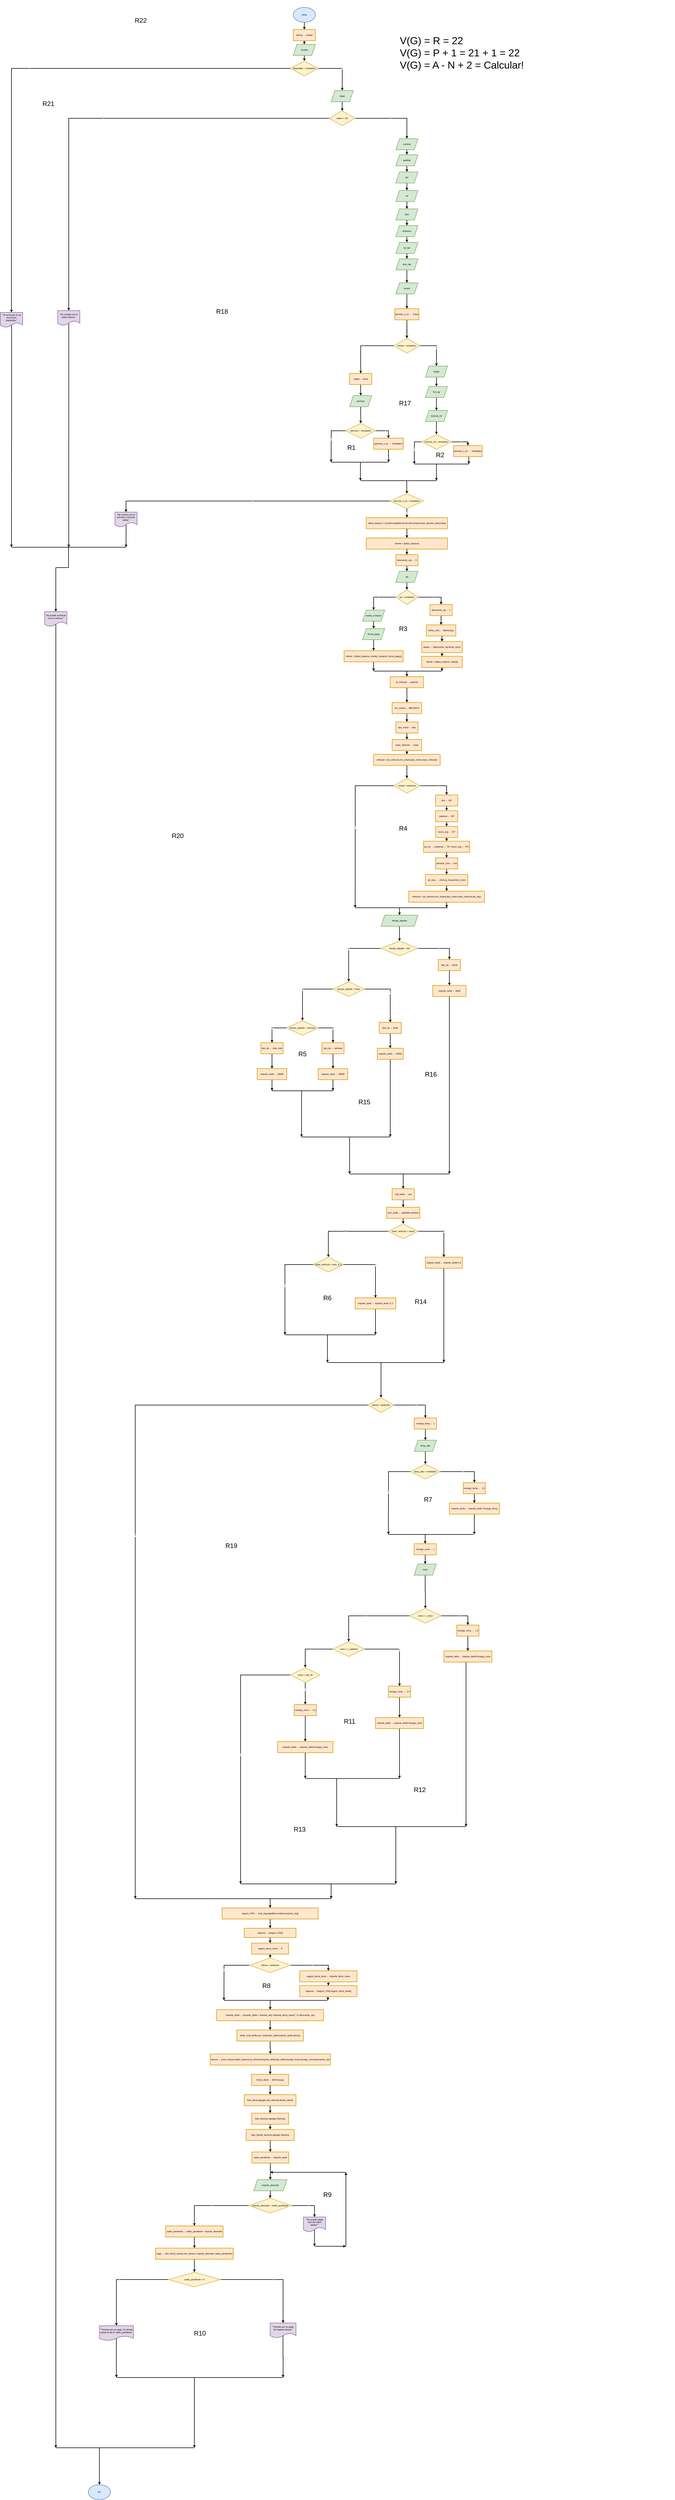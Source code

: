 <mxfile version="27.0.9">
  <diagram name="Página-1" id="YSvxo-h45S3XsWEgPBtb">
    <mxGraphModel dx="4642" dy="2407" grid="1" gridSize="10" guides="1" tooltips="1" connect="1" arrows="1" fold="1" page="1" pageScale="1" pageWidth="1169" pageHeight="827" math="0" shadow="0">
      <root>
        <mxCell id="0" />
        <mxCell id="1" parent="0" />
        <mxCell id="MG_LVtpam4iUi1cTAw5i-4" style="edgeStyle=orthogonalEdgeStyle;rounded=0;orthogonalLoop=1;jettySize=auto;html=1;exitX=0.5;exitY=1;exitDx=0;exitDy=0;entryX=0.5;entryY=0;entryDx=0;entryDy=0;strokeWidth=3;" parent="1" source="MG_LVtpam4iUi1cTAw5i-1" target="MG_LVtpam4iUi1cTAw5i-77" edge="1">
          <mxGeometry relative="1" as="geometry">
            <mxPoint x="525" y="160" as="targetPoint" />
          </mxGeometry>
        </mxCell>
        <mxCell id="MG_LVtpam4iUi1cTAw5i-1" value="Inicio" style="ellipse;whiteSpace=wrap;html=1;fillColor=#dae8fc;strokeColor=#6c8ebf;strokeWidth=3;" parent="1" vertex="1">
          <mxGeometry x="465" y="40" width="120" height="80" as="geometry" />
        </mxCell>
        <mxCell id="MG_LVtpam4iUi1cTAw5i-6" style="edgeStyle=orthogonalEdgeStyle;rounded=0;orthogonalLoop=1;jettySize=auto;html=1;exitX=0.5;exitY=1;exitDx=0;exitDy=0;strokeWidth=3;" parent="1" source="MG_LVtpam4iUi1cTAw5i-2" target="MG_LVtpam4iUi1cTAw5i-5" edge="1">
          <mxGeometry relative="1" as="geometry" />
        </mxCell>
        <mxCell id="MG_LVtpam4iUi1cTAw5i-2" value="modelo" style="shape=parallelogram;perimeter=parallelogramPerimeter;whiteSpace=wrap;html=1;fixedSize=1;fillColor=#d5e8d4;strokeColor=#82b366;strokeWidth=3;" parent="1" vertex="1">
          <mxGeometry x="465" y="240" width="120" height="60" as="geometry" />
        </mxCell>
        <mxCell id="MG_LVtpam4iUi1cTAw5i-7" value="V" style="edgeStyle=orthogonalEdgeStyle;rounded=0;orthogonalLoop=1;jettySize=auto;html=1;exitX=1;exitY=0.5;exitDx=0;exitDy=0;fontFamily=Helvetica;fontSize=12;fontColor=default;strokeWidth=3;" parent="1" source="MG_LVtpam4iUi1cTAw5i-5" edge="1">
          <mxGeometry relative="1" as="geometry">
            <mxPoint x="730" y="490" as="targetPoint" />
          </mxGeometry>
        </mxCell>
        <mxCell id="BEKyneoZ9f7303ZgqTsw-156" value="F" style="edgeStyle=orthogonalEdgeStyle;rounded=0;orthogonalLoop=1;jettySize=auto;html=1;exitX=0;exitY=0.5;exitDx=0;exitDy=0;entryX=0.5;entryY=0;entryDx=0;entryDy=0;strokeWidth=3;" parent="1" source="MG_LVtpam4iUi1cTAw5i-5" target="BEKyneoZ9f7303ZgqTsw-157" edge="1">
          <mxGeometry relative="1" as="geometry">
            <mxPoint x="-1060" y="1690" as="targetPoint" />
          </mxGeometry>
        </mxCell>
        <mxCell id="MG_LVtpam4iUi1cTAw5i-5" value="disponible = verdadero" style="rhombus;whiteSpace=wrap;html=1;fillColor=#fff2cc;strokeColor=#d6b656;strokeWidth=3;" parent="1" vertex="1">
          <mxGeometry x="450" y="330" width="150" height="80" as="geometry" />
        </mxCell>
        <mxCell id="MG_LVtpam4iUi1cTAw5i-10" style="edgeStyle=orthogonalEdgeStyle;rounded=0;orthogonalLoop=1;jettySize=auto;html=1;fontFamily=Helvetica;fontSize=12;fontColor=default;strokeWidth=3;" parent="1" source="MG_LVtpam4iUi1cTAw5i-9" target="MG_LVtpam4iUi1cTAw5i-11" edge="1">
          <mxGeometry relative="1" as="geometry">
            <mxPoint x="730" y="640" as="targetPoint" />
          </mxGeometry>
        </mxCell>
        <mxCell id="MG_LVtpam4iUi1cTAw5i-9" value="edad" style="shape=parallelogram;perimeter=parallelogramPerimeter;whiteSpace=wrap;html=1;fixedSize=1;strokeColor=#82b366;align=center;verticalAlign=middle;fontFamily=Helvetica;fontSize=12;fillColor=#d5e8d4;strokeWidth=3;" parent="1" vertex="1">
          <mxGeometry x="670" y="490" width="120" height="60" as="geometry" />
        </mxCell>
        <mxCell id="MG_LVtpam4iUi1cTAw5i-13" value="V" style="edgeStyle=orthogonalEdgeStyle;rounded=0;orthogonalLoop=1;jettySize=auto;html=1;exitX=1;exitY=0.5;exitDx=0;exitDy=0;fontFamily=Helvetica;fontSize=12;fontColor=default;entryX=0.5;entryY=0;entryDx=0;entryDy=0;strokeWidth=3;" parent="1" source="MG_LVtpam4iUi1cTAw5i-11" target="MG_LVtpam4iUi1cTAw5i-18" edge="1">
          <mxGeometry relative="1" as="geometry">
            <mxPoint x="960" y="810" as="targetPoint" />
          </mxGeometry>
        </mxCell>
        <mxCell id="MG_LVtpam4iUi1cTAw5i-14" value="F" style="edgeStyle=orthogonalEdgeStyle;rounded=0;orthogonalLoop=1;jettySize=auto;html=1;exitX=0;exitY=0.5;exitDx=0;exitDy=0;fontFamily=Helvetica;fontSize=12;fontColor=default;entryX=0.5;entryY=0;entryDx=0;entryDy=0;strokeWidth=3;" parent="1" source="MG_LVtpam4iUi1cTAw5i-11" target="BEKyneoZ9f7303ZgqTsw-128" edge="1">
          <mxGeometry relative="1" as="geometry">
            <mxPoint x="-750" y="1500" as="targetPoint" />
            <Array as="points">
              <mxPoint x="-750" y="640" />
            </Array>
          </mxGeometry>
        </mxCell>
        <mxCell id="MG_LVtpam4iUi1cTAw5i-11" value="edad &amp;gt;= 25" style="rhombus;whiteSpace=wrap;html=1;strokeColor=#d6b656;align=center;verticalAlign=middle;fontFamily=Helvetica;fontSize=12;fontColor=default;fillColor=#fff2cc;strokeWidth=3;" parent="1" vertex="1">
          <mxGeometry x="660" y="600" width="140" height="80" as="geometry" />
        </mxCell>
        <mxCell id="MG_LVtpam4iUi1cTAw5i-16" style="edgeStyle=orthogonalEdgeStyle;rounded=0;orthogonalLoop=1;jettySize=auto;html=1;fontFamily=Helvetica;fontSize=12;fontColor=default;exitX=0.502;exitY=0.846;exitDx=0;exitDy=0;exitPerimeter=0;strokeWidth=3;" parent="1" source="MG_LVtpam4iUi1cTAw5i-15" edge="1">
          <mxGeometry relative="1" as="geometry">
            <mxPoint x="-820" y="13240" as="targetPoint" />
            <Array as="points">
              <mxPoint x="-820" y="13230" />
            </Array>
          </mxGeometry>
        </mxCell>
        <mxCell id="MG_LVtpam4iUi1cTAw5i-15" value="&quot;No puede continuar con su reserva.&quot;" style="shape=document;whiteSpace=wrap;html=1;boundedLbl=1;strokeColor=#9673a6;align=center;verticalAlign=middle;fontFamily=Helvetica;fontSize=12;fillColor=#e1d5e7;strokeWidth=3;" parent="1" vertex="1">
          <mxGeometry x="-880" y="3308" width="120" height="80" as="geometry" />
        </mxCell>
        <mxCell id="MG_LVtpam4iUi1cTAw5i-20" value="" style="edgeStyle=orthogonalEdgeStyle;rounded=0;orthogonalLoop=1;jettySize=auto;html=1;fontFamily=Helvetica;fontSize=12;fontColor=default;strokeWidth=3;" parent="1" source="MG_LVtpam4iUi1cTAw5i-18" target="MG_LVtpam4iUi1cTAw5i-19" edge="1">
          <mxGeometry relative="1" as="geometry" />
        </mxCell>
        <mxCell id="MG_LVtpam4iUi1cTAw5i-18" value="nombre" style="shape=parallelogram;perimeter=parallelogramPerimeter;whiteSpace=wrap;html=1;fixedSize=1;strokeColor=#82b366;align=center;verticalAlign=middle;fontFamily=Helvetica;fontSize=12;fillColor=#d5e8d4;strokeWidth=3;" parent="1" vertex="1">
          <mxGeometry x="1020" y="750" width="120" height="60" as="geometry" />
        </mxCell>
        <mxCell id="MG_LVtpam4iUi1cTAw5i-22" value="" style="edgeStyle=orthogonalEdgeStyle;rounded=0;orthogonalLoop=1;jettySize=auto;html=1;fontFamily=Helvetica;fontSize=12;fontColor=default;strokeWidth=3;" parent="1" source="MG_LVtpam4iUi1cTAw5i-19" target="MG_LVtpam4iUi1cTAw5i-21" edge="1">
          <mxGeometry relative="1" as="geometry" />
        </mxCell>
        <mxCell id="MG_LVtpam4iUi1cTAw5i-19" value="apellido" style="shape=parallelogram;perimeter=parallelogramPerimeter;whiteSpace=wrap;html=1;fixedSize=1;strokeColor=#82b366;align=center;verticalAlign=middle;fontFamily=Helvetica;fontSize=12;fillColor=#d5e8d4;strokeWidth=3;" parent="1" vertex="1">
          <mxGeometry x="1020" y="837" width="120" height="60" as="geometry" />
        </mxCell>
        <mxCell id="MG_LVtpam4iUi1cTAw5i-24" value="" style="edgeStyle=orthogonalEdgeStyle;rounded=0;orthogonalLoop=1;jettySize=auto;html=1;fontFamily=Helvetica;fontSize=12;fontColor=default;strokeWidth=3;" parent="1" source="MG_LVtpam4iUi1cTAw5i-21" target="MG_LVtpam4iUi1cTAw5i-23" edge="1">
          <mxGeometry relative="1" as="geometry" />
        </mxCell>
        <mxCell id="MG_LVtpam4iUi1cTAw5i-21" value="dni" style="shape=parallelogram;perimeter=parallelogramPerimeter;whiteSpace=wrap;html=1;fixedSize=1;strokeColor=#82b366;align=center;verticalAlign=middle;fontFamily=Helvetica;fontSize=12;fillColor=#d5e8d4;strokeWidth=3;" parent="1" vertex="1">
          <mxGeometry x="1020" y="930" width="120" height="60" as="geometry" />
        </mxCell>
        <mxCell id="MG_LVtpam4iUi1cTAw5i-26" value="" style="edgeStyle=orthogonalEdgeStyle;rounded=0;orthogonalLoop=1;jettySize=auto;html=1;fontFamily=Helvetica;fontSize=12;fontColor=default;strokeWidth=3;" parent="1" source="MG_LVtpam4iUi1cTAw5i-23" target="MG_LVtpam4iUi1cTAw5i-25" edge="1">
          <mxGeometry relative="1" as="geometry" />
        </mxCell>
        <mxCell id="MG_LVtpam4iUi1cTAw5i-23" value="tel" style="shape=parallelogram;perimeter=parallelogramPerimeter;whiteSpace=wrap;html=1;fixedSize=1;strokeColor=#82b366;align=center;verticalAlign=middle;fontFamily=Helvetica;fontSize=12;fillColor=#d5e8d4;strokeWidth=3;" parent="1" vertex="1">
          <mxGeometry x="1020" y="1030" width="120" height="60" as="geometry" />
        </mxCell>
        <mxCell id="MG_LVtpam4iUi1cTAw5i-28" value="" style="edgeStyle=orthogonalEdgeStyle;rounded=0;orthogonalLoop=1;jettySize=auto;html=1;fontFamily=Helvetica;fontSize=12;fontColor=default;strokeWidth=3;" parent="1" source="MG_LVtpam4iUi1cTAw5i-25" target="MG_LVtpam4iUi1cTAw5i-27" edge="1">
          <mxGeometry relative="1" as="geometry" />
        </mxCell>
        <mxCell id="MG_LVtpam4iUi1cTAw5i-25" value="dom" style="shape=parallelogram;perimeter=parallelogramPerimeter;whiteSpace=wrap;html=1;fixedSize=1;strokeColor=#82b366;align=center;verticalAlign=middle;fontFamily=Helvetica;fontSize=12;fillColor=#d5e8d4;strokeWidth=3;" parent="1" vertex="1">
          <mxGeometry x="1020" y="1130" width="120" height="60" as="geometry" />
        </mxCell>
        <mxCell id="MG_LVtpam4iUi1cTAw5i-30" value="" style="edgeStyle=orthogonalEdgeStyle;rounded=0;orthogonalLoop=1;jettySize=auto;html=1;fontFamily=Helvetica;fontSize=12;fontColor=default;strokeWidth=3;" parent="1" source="MG_LVtpam4iUi1cTAw5i-27" target="MG_LVtpam4iUi1cTAw5i-29" edge="1">
          <mxGeometry relative="1" as="geometry" />
        </mxCell>
        <mxCell id="MG_LVtpam4iUi1cTAw5i-27" value="empresa" style="shape=parallelogram;perimeter=parallelogramPerimeter;whiteSpace=wrap;html=1;fixedSize=1;strokeColor=#82b366;align=center;verticalAlign=middle;fontFamily=Helvetica;fontSize=12;fillColor=#d5e8d4;strokeWidth=3;" parent="1" vertex="1">
          <mxGeometry x="1020" y="1220" width="120" height="60" as="geometry" />
        </mxCell>
        <mxCell id="MG_LVtpam4iUi1cTAw5i-32" value="" style="edgeStyle=orthogonalEdgeStyle;rounded=0;orthogonalLoop=1;jettySize=auto;html=1;fontFamily=Helvetica;fontSize=12;fontColor=default;strokeWidth=3;" parent="1" source="MG_LVtpam4iUi1cTAw5i-29" target="MG_LVtpam4iUi1cTAw5i-31" edge="1">
          <mxGeometry relative="1" as="geometry" />
        </mxCell>
        <mxCell id="MG_LVtpam4iUi1cTAw5i-29" value="tel_lab" style="shape=parallelogram;perimeter=parallelogramPerimeter;whiteSpace=wrap;html=1;fixedSize=1;strokeColor=#82b366;align=center;verticalAlign=middle;fontFamily=Helvetica;fontSize=12;fillColor=#d5e8d4;strokeWidth=3;" parent="1" vertex="1">
          <mxGeometry x="1020" y="1311" width="120" height="60" as="geometry" />
        </mxCell>
        <mxCell id="MG_LVtpam4iUi1cTAw5i-36" value="" style="edgeStyle=orthogonalEdgeStyle;rounded=0;orthogonalLoop=1;jettySize=auto;html=1;fontFamily=Helvetica;fontSize=12;fontColor=default;entryX=0.5;entryY=0;entryDx=0;entryDy=0;strokeWidth=3;" parent="1" source="MG_LVtpam4iUi1cTAw5i-31" target="MG_LVtpam4iUi1cTAw5i-35" edge="1">
          <mxGeometry relative="1" as="geometry">
            <mxPoint x="1080" y="1510" as="targetPoint" />
          </mxGeometry>
        </mxCell>
        <mxCell id="MG_LVtpam4iUi1cTAw5i-31" value="dom_lab" style="shape=parallelogram;perimeter=parallelogramPerimeter;whiteSpace=wrap;html=1;fixedSize=1;strokeColor=#82b366;align=center;verticalAlign=middle;fontFamily=Helvetica;fontSize=12;fillColor=#d5e8d4;strokeWidth=3;" parent="1" vertex="1">
          <mxGeometry x="1020" y="1400" width="120" height="60" as="geometry" />
        </mxCell>
        <mxCell id="BEKyneoZ9f7303ZgqTsw-135" value="" style="edgeStyle=orthogonalEdgeStyle;rounded=0;orthogonalLoop=1;jettySize=auto;html=1;strokeWidth=3;" parent="1" source="MG_LVtpam4iUi1cTAw5i-35" target="BEKyneoZ9f7303ZgqTsw-134" edge="1">
          <mxGeometry relative="1" as="geometry" />
        </mxCell>
        <mxCell id="MG_LVtpam4iUi1cTAw5i-35" value="turista" style="shape=parallelogram;perimeter=parallelogramPerimeter;whiteSpace=wrap;html=1;fixedSize=1;strokeColor=#82b366;align=center;verticalAlign=middle;fontFamily=Helvetica;fontSize=12;fillColor=#d5e8d4;strokeWidth=3;" parent="1" vertex="1">
          <mxGeometry x="1020" y="1530" width="120" height="60" as="geometry" />
        </mxCell>
        <mxCell id="MG_LVtpam4iUi1cTAw5i-39" value="V" style="edgeStyle=orthogonalEdgeStyle;rounded=0;orthogonalLoop=1;jettySize=auto;html=1;fontFamily=Helvetica;fontSize=12;fontColor=default;entryX=0.5;entryY=0;entryDx=0;entryDy=0;strokeWidth=3;" parent="1" source="MG_LVtpam4iUi1cTAw5i-37" target="MG_LVtpam4iUi1cTAw5i-41" edge="1">
          <mxGeometry relative="1" as="geometry">
            <mxPoint x="1240" y="1980" as="targetPoint" />
          </mxGeometry>
        </mxCell>
        <mxCell id="MG_LVtpam4iUi1cTAw5i-40" value="F" style="edgeStyle=orthogonalEdgeStyle;rounded=0;orthogonalLoop=1;jettySize=auto;html=1;fontFamily=Helvetica;fontSize=12;fontColor=default;entryX=0.5;entryY=0;entryDx=0;entryDy=0;strokeWidth=3;" parent="1" source="MG_LVtpam4iUi1cTAw5i-37" target="MG_LVtpam4iUi1cTAw5i-42" edge="1">
          <mxGeometry relative="1" as="geometry">
            <mxPoint x="600" y="1910" as="targetPoint" />
            <Array as="points">
              <mxPoint x="830" y="1870" />
            </Array>
          </mxGeometry>
        </mxCell>
        <mxCell id="MG_LVtpam4iUi1cTAw5i-37" value="turista = verdadero" style="rhombus;whiteSpace=wrap;html=1;fillColor=#fff2cc;strokeColor=#d6b656;strokeWidth=3;" parent="1" vertex="1">
          <mxGeometry x="1010" y="1830" width="140" height="80" as="geometry" />
        </mxCell>
        <mxCell id="MG_LVtpam4iUi1cTAw5i-44" value="" style="edgeStyle=orthogonalEdgeStyle;rounded=0;orthogonalLoop=1;jettySize=auto;html=1;fontFamily=Helvetica;fontSize=12;fontColor=default;strokeWidth=3;" parent="1" source="MG_LVtpam4iUi1cTAw5i-41" target="MG_LVtpam4iUi1cTAw5i-43" edge="1">
          <mxGeometry relative="1" as="geometry" />
        </mxCell>
        <mxCell id="MG_LVtpam4iUi1cTAw5i-41" value="origen" style="shape=parallelogram;perimeter=parallelogramPerimeter;whiteSpace=wrap;html=1;fixedSize=1;strokeColor=#82b366;align=center;verticalAlign=middle;fontFamily=Helvetica;fontSize=12;fillColor=#d5e8d4;strokeWidth=3;" parent="1" vertex="1">
          <mxGeometry x="1180" y="1980" width="120" height="60" as="geometry" />
        </mxCell>
        <mxCell id="MG_LVtpam4iUi1cTAw5i-45" style="edgeStyle=orthogonalEdgeStyle;rounded=0;orthogonalLoop=1;jettySize=auto;html=1;exitX=0.5;exitY=1;exitDx=0;exitDy=0;fontFamily=Helvetica;fontSize=12;fontColor=default;strokeWidth=3;" parent="1" source="MG_LVtpam4iUi1cTAw5i-42" target="MG_LVtpam4iUi1cTAw5i-230" edge="1">
          <mxGeometry relative="1" as="geometry">
            <mxPoint x="829.824" y="2310" as="targetPoint" />
          </mxGeometry>
        </mxCell>
        <mxCell id="MG_LVtpam4iUi1cTAw5i-42" value="origen&amp;nbsp;← local" style="rounded=0;whiteSpace=wrap;html=1;strokeColor=#d79b00;align=center;verticalAlign=middle;fontFamily=Helvetica;fontSize=12;fillColor=#ffe6cc;strokeWidth=3;" parent="1" vertex="1">
          <mxGeometry x="770" y="2020" width="120" height="60" as="geometry" />
        </mxCell>
        <mxCell id="MG_LVtpam4iUi1cTAw5i-46" style="edgeStyle=orthogonalEdgeStyle;rounded=0;orthogonalLoop=1;jettySize=auto;html=1;exitX=0.5;exitY=1;exitDx=0;exitDy=0;fontFamily=Helvetica;fontSize=12;fontColor=default;entryX=0.5;entryY=0;entryDx=0;entryDy=0;strokeWidth=3;" parent="1" source="MG_LVtpam4iUi1cTAw5i-43" target="MG_LVtpam4iUi1cTAw5i-234" edge="1">
          <mxGeometry relative="1" as="geometry">
            <mxPoint x="1240" y="2220" as="targetPoint" />
          </mxGeometry>
        </mxCell>
        <mxCell id="MG_LVtpam4iUi1cTAw5i-43" value="hot_ag" style="shape=parallelogram;perimeter=parallelogramPerimeter;whiteSpace=wrap;html=1;fixedSize=1;strokeColor=#82b366;align=center;verticalAlign=middle;fontFamily=Helvetica;fontSize=12;fillColor=#d5e8d4;strokeWidth=3;" parent="1" vertex="1">
          <mxGeometry x="1180" y="2090" width="120" height="60" as="geometry" />
        </mxCell>
        <mxCell id="MG_LVtpam4iUi1cTAw5i-53" value="V" style="edgeStyle=orthogonalEdgeStyle;rounded=0;orthogonalLoop=1;jettySize=auto;html=1;fontFamily=Helvetica;fontSize=12;fontColor=default;entryX=0.5;entryY=0;entryDx=0;entryDy=0;strokeWidth=3;" parent="1" source="MG_LVtpam4iUi1cTAw5i-50" target="MG_LVtpam4iUi1cTAw5i-54" edge="1">
          <mxGeometry relative="1" as="geometry">
            <mxPoint x="1260.0" y="3280" as="targetPoint" />
          </mxGeometry>
        </mxCell>
        <mxCell id="MG_LVtpam4iUi1cTAw5i-59" value="F" style="edgeStyle=orthogonalEdgeStyle;rounded=0;orthogonalLoop=1;jettySize=auto;html=1;exitX=0;exitY=0.5;exitDx=0;exitDy=0;fontFamily=Helvetica;fontSize=12;fontColor=default;strokeWidth=3;" parent="1" source="MG_LVtpam4iUi1cTAw5i-50" target="MG_LVtpam4iUi1cTAw5i-60" edge="1">
          <mxGeometry relative="1" as="geometry">
            <mxPoint x="900" y="3330" as="targetPoint" />
          </mxGeometry>
        </mxCell>
        <mxCell id="MG_LVtpam4iUi1cTAw5i-50" value="vip = verdadero" style="rhombus;whiteSpace=wrap;html=1;strokeColor=#d6b656;align=center;verticalAlign=middle;fontFamily=Helvetica;fontSize=12;fontColor=default;fillColor=#fff2cc;strokeWidth=3;" parent="1" vertex="1">
          <mxGeometry x="1020" y="3190" width="120" height="80" as="geometry" />
        </mxCell>
        <mxCell id="MG_LVtpam4iUi1cTAw5i-52" value="" style="endArrow=classic;html=1;rounded=0;fontFamily=Helvetica;fontSize=12;fontColor=default;entryX=0.5;entryY=0;entryDx=0;entryDy=0;exitX=0.5;exitY=1;exitDx=0;exitDy=0;strokeWidth=3;" parent="1" source="BEKyneoZ9f7303ZgqTsw-9" target="MG_LVtpam4iUi1cTAw5i-50" edge="1">
          <mxGeometry width="50" height="50" relative="1" as="geometry">
            <mxPoint x="1080" y="3070" as="sourcePoint" />
            <mxPoint x="1100" y="3130" as="targetPoint" />
          </mxGeometry>
        </mxCell>
        <mxCell id="MG_LVtpam4iUi1cTAw5i-56" value="" style="edgeStyle=orthogonalEdgeStyle;rounded=0;orthogonalLoop=1;jettySize=auto;html=1;fontFamily=Helvetica;fontSize=12;fontColor=default;entryX=0.5;entryY=0;entryDx=0;entryDy=0;exitX=0.5;exitY=1;exitDx=0;exitDy=0;strokeWidth=3;" parent="1" source="MG_LVtpam4iUi1cTAw5i-54" target="MG_LVtpam4iUi1cTAw5i-55" edge="1">
          <mxGeometry relative="1" as="geometry" />
        </mxCell>
        <mxCell id="MG_LVtpam4iUi1cTAw5i-54" value="&lt;br&gt;descuento_vip ← x&lt;div&gt;&lt;br&gt;&lt;/div&gt;" style="rounded=0;whiteSpace=wrap;html=1;strokeColor=#d79b00;align=center;verticalAlign=middle;fontFamily=Helvetica;fontSize=12;fillColor=#ffe6cc;strokeWidth=3;" parent="1" vertex="1">
          <mxGeometry x="1205" y="3270" width="120" height="60" as="geometry" />
        </mxCell>
        <mxCell id="MG_LVtpam4iUi1cTAw5i-58" style="edgeStyle=orthogonalEdgeStyle;rounded=0;orthogonalLoop=1;jettySize=auto;html=1;exitX=0.5;exitY=1;exitDx=0;exitDy=0;entryX=0.5;entryY=0;entryDx=0;entryDy=0;fontFamily=Helvetica;fontSize=12;fontColor=default;strokeWidth=3;" parent="1" source="MG_LVtpam4iUi1cTAw5i-55" target="MG_LVtpam4iUi1cTAw5i-57" edge="1">
          <mxGeometry relative="1" as="geometry" />
        </mxCell>
        <mxCell id="MG_LVtpam4iUi1cTAw5i-55" value="fecha_venc&amp;nbsp;← dd/mm/yyy" style="whiteSpace=wrap;html=1;fillColor=#ffe6cc;strokeColor=#d79b00;rounded=0;strokeWidth=3;" parent="1" vertex="1">
          <mxGeometry x="1185" y="3380" width="160" height="60" as="geometry" />
        </mxCell>
        <mxCell id="BEKyneoZ9f7303ZgqTsw-26" style="edgeStyle=orthogonalEdgeStyle;rounded=0;orthogonalLoop=1;jettySize=auto;html=1;strokeWidth=3;" parent="1" source="MG_LVtpam4iUi1cTAw5i-57" target="BEKyneoZ9f7303ZgqTsw-27" edge="1">
          <mxGeometry relative="1" as="geometry">
            <mxPoint x="1270" y="3540" as="targetPoint" />
          </mxGeometry>
        </mxCell>
        <mxCell id="MG_LVtpam4iUi1cTAw5i-57" value="tarjeta ← (&lt;span style=&quot;color: rgba(0, 0, 0, 0); font-family: monospace; font-size: 0px; text-align: start; text-wrap-mode: nowrap;&quot;&gt;%3CmxGraphModel%3E%3Croot%3E%3CmxCell%20id%3D%220%22%2F%3E%3CmxCell%20id%3D%221%22%20parent%3D%220%22%2F%3E%3CmxCell%20id%3D%222%22%20value%3D%22fecha_venc%26amp%3Bnbsp%3B%E2%86%90%2024%2F06%2F30%22%20style%3D%22whiteSpace%3Dwrap%3Bhtml%3D1%3BfillColor%3D%23ffe6cc%3BstrokeColor%3D%23d79b00%3Brounded%3D0%3B%22%20vertex%3D%221%22%20parent%3D%221%22%3E%3CmxGeometry%20x%3D%221060%22%20y%3D%222260%22%20width%3D%22140%22%20height%3D%2260%22%20as%3D%22geometry%22%2F%3E%3C%2FmxCell%3E%3C%2Froot%3E%3C%2FmxGraphModel%3E&lt;/span&gt;&lt;span style=&quot;color: rgba(0, 0, 0, 0); font-family: monospace; font-size: 0px; text-align: start; text-wrap-mode: nowrap;&quot;&gt;%3CmxGraphModel%3E%3Croot%3E%3CmxCell%20id%3D%220%22%2F%3E%3CmxCell%20id%3D%221%22%20parent%3D%220%22%2F%3E%3CmxCell%20id%3D%222%22%20value%3D%22fecha_venc%26amp%3Bnbsp%3B%E2%86%90%2024%2F06%2F30%22%20style%3D%22whiteSpace%3Dwrap%3Bhtml%3D1%3BfillColor%3D%23ffe6cc%3BstrokeColor%3D%23d79b00%3Brounded%3D0%3B%22%20vertex%3D%221%22%20parent%3D%221%22%3E%3CmxGeometry%20x%3D%221060%22%20y%3D%222260%22%20width%3D%22140%22%20height%3D%2260%22%20as%3D%22geometry%22%2F%3E%3C%2FmxCell%3E%3C%2Froot%3E%3C%2FmxGraphModel%3E((&lt;/span&gt;descuento_vip,fecha_venc)" style="whiteSpace=wrap;html=1;fillColor=#ffe6cc;strokeColor=#d79b00;rounded=0;strokeWidth=3;" parent="1" vertex="1">
          <mxGeometry x="1160" y="3470" width="220" height="60" as="geometry" />
        </mxCell>
        <mxCell id="MG_LVtpam4iUi1cTAw5i-62" value="" style="edgeStyle=orthogonalEdgeStyle;rounded=0;orthogonalLoop=1;jettySize=auto;html=1;fontFamily=Helvetica;fontSize=12;fontColor=default;strokeWidth=3;" parent="1" source="MG_LVtpam4iUi1cTAw5i-60" target="MG_LVtpam4iUi1cTAw5i-61" edge="1">
          <mxGeometry relative="1" as="geometry" />
        </mxCell>
        <mxCell id="MG_LVtpam4iUi1cTAw5i-60" value="medio_contacto" style="shape=parallelogram;perimeter=parallelogramPerimeter;whiteSpace=wrap;html=1;fixedSize=1;strokeColor=#82b366;align=center;verticalAlign=middle;fontFamily=Helvetica;fontSize=12;fillColor=#d5e8d4;strokeWidth=3;" parent="1" vertex="1">
          <mxGeometry x="840" y="3300" width="120" height="60" as="geometry" />
        </mxCell>
        <mxCell id="MG_LVtpam4iUi1cTAw5i-63" style="edgeStyle=orthogonalEdgeStyle;rounded=0;orthogonalLoop=1;jettySize=auto;html=1;fontFamily=Helvetica;fontSize=12;fontColor=default;entryX=0.5;entryY=0;entryDx=0;entryDy=0;strokeWidth=3;" parent="1" source="MG_LVtpam4iUi1cTAw5i-61" target="BEKyneoZ9f7303ZgqTsw-29" edge="1">
          <mxGeometry relative="1" as="geometry">
            <mxPoint x="900" y="3520" as="targetPoint" />
          </mxGeometry>
        </mxCell>
        <mxCell id="MG_LVtpam4iUi1cTAw5i-61" value="forma_pago" style="shape=parallelogram;perimeter=parallelogramPerimeter;whiteSpace=wrap;html=1;fixedSize=1;strokeColor=#82b366;align=center;verticalAlign=middle;fontFamily=Helvetica;fontSize=12;fillColor=#d5e8d4;strokeWidth=3;" parent="1" vertex="1">
          <mxGeometry x="840" y="3400" width="120" height="60" as="geometry" />
        </mxCell>
        <mxCell id="MG_LVtpam4iUi1cTAw5i-65" value="" style="endArrow=none;html=1;rounded=0;fontFamily=Helvetica;fontSize=12;fontColor=default;strokeWidth=3;" parent="1" edge="1">
          <mxGeometry width="50" height="50" relative="1" as="geometry">
            <mxPoint x="900" y="3630" as="sourcePoint" />
            <mxPoint x="1270" y="3630" as="targetPoint" />
          </mxGeometry>
        </mxCell>
        <mxCell id="MG_LVtpam4iUi1cTAw5i-67" value="Fin" style="ellipse;whiteSpace=wrap;html=1;strokeColor=#6c8ebf;align=center;verticalAlign=middle;fontFamily=Helvetica;fontSize=12;fillColor=#dae8fc;strokeWidth=3;" parent="1" vertex="1">
          <mxGeometry x="-644" y="13440" width="120" height="80" as="geometry" />
        </mxCell>
        <mxCell id="MG_LVtpam4iUi1cTAw5i-72" value="" style="edgeStyle=orthogonalEdgeStyle;rounded=0;orthogonalLoop=1;jettySize=auto;html=1;fontFamily=Helvetica;fontSize=12;fontColor=default;strokeWidth=3;" parent="1" source="MG_LVtpam4iUi1cTAw5i-68" target="MG_LVtpam4iUi1cTAw5i-71" edge="1">
          <mxGeometry relative="1" as="geometry" />
        </mxCell>
        <mxCell id="MG_LVtpam4iUi1cTAw5i-68" value="id_vehiculo ← patente" style="whiteSpace=wrap;html=1;fillColor=#ffe6cc;strokeColor=#d79b00;rounded=0;strokeWidth=3;" parent="1" vertex="1">
          <mxGeometry x="990" y="3660" width="180" height="60" as="geometry" />
        </mxCell>
        <mxCell id="MG_LVtpam4iUi1cTAw5i-74" value="" style="edgeStyle=orthogonalEdgeStyle;rounded=0;orthogonalLoop=1;jettySize=auto;html=1;fontFamily=Helvetica;fontSize=12;fontColor=default;strokeWidth=3;" parent="1" source="MG_LVtpam4iUi1cTAw5i-71" target="MG_LVtpam4iUi1cTAw5i-73" edge="1">
          <mxGeometry relative="1" as="geometry" />
        </mxCell>
        <mxCell id="MG_LVtpam4iUi1cTAw5i-71" value="nro_chasis ← ABCDEFG" style="whiteSpace=wrap;html=1;fillColor=#ffe6cc;strokeColor=#d79b00;rounded=0;strokeWidth=3;" parent="1" vertex="1">
          <mxGeometry x="1000" y="3800" width="160" height="60" as="geometry" />
        </mxCell>
        <mxCell id="MG_LVtpam4iUi1cTAw5i-76" value="" style="edgeStyle=orthogonalEdgeStyle;rounded=0;orthogonalLoop=1;jettySize=auto;html=1;fontFamily=Helvetica;fontSize=12;fontColor=default;strokeWidth=3;" parent="1" source="MG_LVtpam4iUi1cTAw5i-73" target="MG_LVtpam4iUi1cTAw5i-75" edge="1">
          <mxGeometry relative="1" as="geometry" />
        </mxCell>
        <mxCell id="MG_LVtpam4iUi1cTAw5i-73" value="tipo_motor ← tipo" style="whiteSpace=wrap;html=1;fillColor=#ffe6cc;strokeColor=#d79b00;rounded=0;strokeWidth=3;" parent="1" vertex="1">
          <mxGeometry x="1020" y="3905" width="120" height="60" as="geometry" />
        </mxCell>
        <mxCell id="MG_LVtpam4iUi1cTAw5i-81" value="" style="edgeStyle=orthogonalEdgeStyle;rounded=0;orthogonalLoop=1;jettySize=auto;html=1;fontFamily=Helvetica;fontSize=12;fontColor=default;exitX=0.5;exitY=1;exitDx=0;exitDy=0;strokeWidth=3;" parent="1" source="BEKyneoZ9f7303ZgqTsw-32" target="MG_LVtpam4iUi1cTAw5i-80" edge="1">
          <mxGeometry relative="1" as="geometry">
            <mxPoint x="1080" y="4060" as="sourcePoint" />
          </mxGeometry>
        </mxCell>
        <mxCell id="BEKyneoZ9f7303ZgqTsw-31" style="edgeStyle=orthogonalEdgeStyle;rounded=0;orthogonalLoop=1;jettySize=auto;html=1;strokeWidth=3;" parent="1" source="MG_LVtpam4iUi1cTAw5i-75" target="BEKyneoZ9f7303ZgqTsw-32" edge="1">
          <mxGeometry relative="1" as="geometry">
            <mxPoint x="1080" y="4100" as="targetPoint" />
          </mxGeometry>
        </mxCell>
        <mxCell id="MG_LVtpam4iUi1cTAw5i-75" value="clase_vehiculo ← clase" style="whiteSpace=wrap;html=1;fillColor=#ffe6cc;strokeColor=#d79b00;rounded=0;strokeWidth=3;" parent="1" vertex="1">
          <mxGeometry x="1000" y="4000" width="160" height="60" as="geometry" />
        </mxCell>
        <mxCell id="MG_LVtpam4iUi1cTAw5i-78" style="edgeStyle=orthogonalEdgeStyle;rounded=0;orthogonalLoop=1;jettySize=auto;html=1;exitX=0.5;exitY=1;exitDx=0;exitDy=0;entryX=0.5;entryY=0;entryDx=0;entryDy=0;fontFamily=Helvetica;fontSize=12;fontColor=default;strokeWidth=3;" parent="1" source="MG_LVtpam4iUi1cTAw5i-77" target="MG_LVtpam4iUi1cTAw5i-2" edge="1">
          <mxGeometry relative="1" as="geometry" />
        </mxCell>
        <mxCell id="MG_LVtpam4iUi1cTAw5i-77" value="oficina ← ciudad" style="rounded=0;whiteSpace=wrap;html=1;strokeColor=#d79b00;align=center;verticalAlign=middle;fontFamily=Helvetica;fontSize=12;fillColor=#ffe6cc;strokeWidth=3;" parent="1" vertex="1">
          <mxGeometry x="465" y="160" width="120" height="60" as="geometry" />
        </mxCell>
        <mxCell id="MG_LVtpam4iUi1cTAw5i-82" value="V" style="edgeStyle=orthogonalEdgeStyle;rounded=0;orthogonalLoop=1;jettySize=auto;html=1;fontFamily=Helvetica;fontSize=12;fontColor=default;strokeWidth=3;" parent="1" source="MG_LVtpam4iUi1cTAw5i-80" target="MG_LVtpam4iUi1cTAw5i-83" edge="1">
          <mxGeometry relative="1" as="geometry">
            <mxPoint x="1300.0" y="4440" as="targetPoint" />
          </mxGeometry>
        </mxCell>
        <mxCell id="MG_LVtpam4iUi1cTAw5i-88" value="F" style="edgeStyle=orthogonalEdgeStyle;rounded=0;orthogonalLoop=1;jettySize=auto;html=1;fontFamily=Helvetica;fontSize=12;fontColor=default;strokeWidth=3;" parent="1" source="MG_LVtpam4iUi1cTAw5i-80" edge="1">
          <mxGeometry relative="1" as="geometry">
            <mxPoint x="800" y="4910" as="targetPoint" />
          </mxGeometry>
        </mxCell>
        <mxCell id="MG_LVtpam4iUi1cTAw5i-80" value="ciudad = bariloche" style="rhombus;whiteSpace=wrap;html=1;fillColor=#fff2cc;strokeColor=#d6b656;rounded=0;strokeWidth=3;" parent="1" vertex="1">
          <mxGeometry x="1010" y="4210" width="140" height="80" as="geometry" />
        </mxCell>
        <mxCell id="MG_LVtpam4iUi1cTAw5i-85" value="" style="edgeStyle=orthogonalEdgeStyle;rounded=0;orthogonalLoop=1;jettySize=auto;html=1;fontFamily=Helvetica;fontSize=12;fontColor=default;exitX=0.5;exitY=1;exitDx=0;exitDy=0;strokeWidth=3;" parent="1" source="BEKyneoZ9f7303ZgqTsw-38" target="MG_LVtpam4iUi1cTAw5i-84" edge="1">
          <mxGeometry relative="1" as="geometry">
            <mxPoint x="1295" y="4540" as="sourcePoint" />
          </mxGeometry>
        </mxCell>
        <mxCell id="BEKyneoZ9f7303ZgqTsw-36" value="" style="edgeStyle=orthogonalEdgeStyle;rounded=0;orthogonalLoop=1;jettySize=auto;html=1;strokeWidth=3;" parent="1" source="MG_LVtpam4iUi1cTAw5i-83" target="BEKyneoZ9f7303ZgqTsw-35" edge="1">
          <mxGeometry relative="1" as="geometry" />
        </mxCell>
        <mxCell id="MG_LVtpam4iUi1cTAw5i-83" value="4x4 ← V/F" style="rounded=0;whiteSpace=wrap;html=1;strokeColor=#d79b00;align=center;verticalAlign=middle;fontFamily=Helvetica;fontSize=12;fillColor=#ffe6cc;strokeWidth=3;" parent="1" vertex="1">
          <mxGeometry x="1235.0" y="4300" width="120" height="60" as="geometry" />
        </mxCell>
        <mxCell id="MG_LVtpam4iUi1cTAw5i-87" value="" style="edgeStyle=orthogonalEdgeStyle;rounded=0;orthogonalLoop=1;jettySize=auto;html=1;fontFamily=Helvetica;fontSize=12;fontColor=default;strokeWidth=3;" parent="1" source="MG_LVtpam4iUi1cTAw5i-84" target="MG_LVtpam4iUi1cTAw5i-86" edge="1">
          <mxGeometry relative="1" as="geometry" />
        </mxCell>
        <mxCell id="MG_LVtpam4iUi1cTAw5i-84" value="eq_inv ← (cadenas ← T/F, neum_esp ← T/F)" style="whiteSpace=wrap;html=1;fillColor=#ffe6cc;strokeColor=#d79b00;rounded=0;strokeWidth=3;" parent="1" vertex="1">
          <mxGeometry x="1170" y="4550" width="250" height="60" as="geometry" />
        </mxCell>
        <mxCell id="BEKyneoZ9f7303ZgqTsw-34" value="" style="edgeStyle=orthogonalEdgeStyle;rounded=0;orthogonalLoop=1;jettySize=auto;html=1;strokeWidth=3;" parent="1" source="MG_LVtpam4iUi1cTAw5i-86" target="BEKyneoZ9f7303ZgqTsw-33" edge="1">
          <mxGeometry relative="1" as="geometry" />
        </mxCell>
        <mxCell id="MG_LVtpam4iUi1cTAw5i-86" value="permiso_mun ← cod" style="whiteSpace=wrap;html=1;fillColor=#ffe6cc;strokeColor=#d79b00;rounded=0;strokeWidth=3;" parent="1" vertex="1">
          <mxGeometry x="1235" y="4640" width="120" height="60" as="geometry" />
        </mxCell>
        <mxCell id="MG_LVtpam4iUi1cTAw5i-90" value="" style="endArrow=none;html=1;rounded=0;fontFamily=Helvetica;fontSize=12;fontColor=default;strokeWidth=3;" parent="1" edge="1">
          <mxGeometry width="50" height="50" relative="1" as="geometry">
            <mxPoint x="800" y="4910" as="sourcePoint" />
            <mxPoint x="1300" y="4910" as="targetPoint" />
          </mxGeometry>
        </mxCell>
        <mxCell id="MG_LVtpam4iUi1cTAw5i-91" value="" style="endArrow=classic;html=1;rounded=0;fontFamily=Helvetica;fontSize=12;fontColor=default;entryX=0.5;entryY=0;entryDx=0;entryDy=0;strokeWidth=3;" parent="1" target="MG_LVtpam4iUi1cTAw5i-92" edge="1">
          <mxGeometry width="50" height="50" relative="1" as="geometry">
            <mxPoint x="1040" y="4910" as="sourcePoint" />
            <mxPoint x="1040" y="4790" as="targetPoint" />
          </mxGeometry>
        </mxCell>
        <mxCell id="MG_LVtpam4iUi1cTAw5i-94" value="" style="edgeStyle=orthogonalEdgeStyle;rounded=0;orthogonalLoop=1;jettySize=auto;html=1;fontFamily=Helvetica;fontSize=12;fontColor=default;strokeWidth=3;" parent="1" source="MG_LVtpam4iUi1cTAw5i-92" target="MG_LVtpam4iUi1cTAw5i-93" edge="1">
          <mxGeometry relative="1" as="geometry" />
        </mxCell>
        <mxCell id="MG_LVtpam4iUi1cTAw5i-92" value="tiempo_alquiler" style="shape=parallelogram;perimeter=parallelogramPerimeter;whiteSpace=wrap;html=1;fixedSize=1;strokeColor=#82b366;align=center;verticalAlign=middle;fontFamily=Helvetica;fontSize=12;fillColor=#d5e8d4;strokeWidth=3;" parent="1" vertex="1">
          <mxGeometry x="940" y="4950" width="200" height="60" as="geometry" />
        </mxCell>
        <mxCell id="MG_LVtpam4iUi1cTAw5i-95" value="V" style="edgeStyle=orthogonalEdgeStyle;rounded=0;orthogonalLoop=1;jettySize=auto;html=1;fontFamily=Helvetica;fontSize=12;fontColor=default;strokeWidth=3;" parent="1" source="MG_LVtpam4iUi1cTAw5i-93" target="MG_LVtpam4iUi1cTAw5i-97" edge="1">
          <mxGeometry relative="1" as="geometry">
            <mxPoint x="1310" y="5220" as="targetPoint" />
          </mxGeometry>
        </mxCell>
        <mxCell id="MG_LVtpam4iUi1cTAw5i-98" value="F" style="edgeStyle=orthogonalEdgeStyle;rounded=0;orthogonalLoop=1;jettySize=auto;html=1;exitX=0;exitY=0.5;exitDx=0;exitDy=0;fontFamily=Helvetica;fontSize=12;fontColor=default;strokeWidth=3;" parent="1" source="MG_LVtpam4iUi1cTAw5i-93" target="MG_LVtpam4iUi1cTAw5i-99" edge="1">
          <mxGeometry relative="1" as="geometry">
            <mxPoint x="720" y="5350" as="targetPoint" />
          </mxGeometry>
        </mxCell>
        <mxCell id="MG_LVtpam4iUi1cTAw5i-93" value="tiempo_alquiler = dia" style="rhombus;whiteSpace=wrap;html=1;fillColor=#fff2cc;strokeColor=#d6b656;strokeWidth=3;" parent="1" vertex="1">
          <mxGeometry x="940" y="5090" width="200" height="80" as="geometry" />
        </mxCell>
        <mxCell id="MG_LVtpam4iUi1cTAw5i-137" value="" style="edgeStyle=orthogonalEdgeStyle;rounded=0;orthogonalLoop=1;jettySize=auto;html=1;fontFamily=Helvetica;fontSize=12;fontColor=default;strokeWidth=3;" parent="1" source="MG_LVtpam4iUi1cTAw5i-97" target="MG_LVtpam4iUi1cTAw5i-136" edge="1">
          <mxGeometry relative="1" as="geometry" />
        </mxCell>
        <mxCell id="MG_LVtpam4iUi1cTAw5i-97" value="tipo_tar ← diaria" style="rounded=0;whiteSpace=wrap;html=1;strokeColor=#d79b00;align=center;verticalAlign=middle;fontFamily=Helvetica;fontSize=12;fillColor=#ffe6cc;strokeWidth=3;" parent="1" vertex="1">
          <mxGeometry x="1250" y="5190" width="120" height="60" as="geometry" />
        </mxCell>
        <mxCell id="MG_LVtpam4iUi1cTAw5i-102" value="V" style="edgeStyle=orthogonalEdgeStyle;rounded=0;orthogonalLoop=1;jettySize=auto;html=1;fontFamily=Helvetica;fontSize=12;fontColor=default;strokeWidth=3;" parent="1" source="MG_LVtpam4iUi1cTAw5i-99" target="MG_LVtpam4iUi1cTAw5i-101" edge="1">
          <mxGeometry relative="1" as="geometry" />
        </mxCell>
        <mxCell id="MG_LVtpam4iUi1cTAw5i-107" value="F" style="edgeStyle=orthogonalEdgeStyle;rounded=0;orthogonalLoop=1;jettySize=auto;html=1;fontFamily=Helvetica;fontSize=12;fontColor=default;strokeWidth=3;" parent="1" source="MG_LVtpam4iUi1cTAw5i-99" target="MG_LVtpam4iUi1cTAw5i-106" edge="1">
          <mxGeometry relative="1" as="geometry" />
        </mxCell>
        <mxCell id="MG_LVtpam4iUi1cTAw5i-99" value="tiempo_alquiler = finde" style="rhombus;whiteSpace=wrap;html=1;strokeColor=#d6b656;align=center;verticalAlign=middle;fontFamily=Helvetica;fontSize=12;fontColor=default;fillColor=#fff2cc;strokeWidth=3;" parent="1" vertex="1">
          <mxGeometry x="680" y="5310" width="170" height="80" as="geometry" />
        </mxCell>
        <mxCell id="MG_LVtpam4iUi1cTAw5i-140" value="" style="edgeStyle=orthogonalEdgeStyle;rounded=0;orthogonalLoop=1;jettySize=auto;html=1;fontFamily=Helvetica;fontSize=12;fontColor=default;strokeWidth=3;" parent="1" source="MG_LVtpam4iUi1cTAw5i-101" target="MG_LVtpam4iUi1cTAw5i-139" edge="1">
          <mxGeometry relative="1" as="geometry" />
        </mxCell>
        <mxCell id="MG_LVtpam4iUi1cTAw5i-101" value="tipo_tar ← finde" style="whiteSpace=wrap;html=1;fillColor=#ffe6cc;strokeColor=#d79b00;strokeWidth=3;" parent="1" vertex="1">
          <mxGeometry x="930" y="5530" width="120" height="60" as="geometry" />
        </mxCell>
        <mxCell id="MG_LVtpam4iUi1cTAw5i-109" value="V" style="edgeStyle=orthogonalEdgeStyle;rounded=0;orthogonalLoop=1;jettySize=auto;html=1;fontFamily=Helvetica;fontSize=12;fontColor=default;strokeWidth=3;" parent="1" source="MG_LVtpam4iUi1cTAw5i-106" target="MG_LVtpam4iUi1cTAw5i-108" edge="1">
          <mxGeometry relative="1" as="geometry" />
        </mxCell>
        <mxCell id="MG_LVtpam4iUi1cTAw5i-111" value="F" style="edgeStyle=orthogonalEdgeStyle;rounded=0;orthogonalLoop=1;jettySize=auto;html=1;fontFamily=Helvetica;fontSize=12;fontColor=default;entryX=0.5;entryY=0;entryDx=0;entryDy=0;strokeWidth=3;" parent="1" source="MG_LVtpam4iUi1cTAw5i-106" target="MG_LVtpam4iUi1cTAw5i-110" edge="1">
          <mxGeometry relative="1" as="geometry">
            <mxPoint x="350" y="5640" as="targetPoint" />
          </mxGeometry>
        </mxCell>
        <mxCell id="MG_LVtpam4iUi1cTAw5i-106" value="tiempo_alquiler = semana" style="rhombus;whiteSpace=wrap;html=1;strokeColor=#d6b656;align=center;verticalAlign=middle;fontFamily=Helvetica;fontSize=12;fontColor=default;fillColor=#fff2cc;strokeWidth=3;" parent="1" vertex="1">
          <mxGeometry x="430" y="5520" width="170" height="80" as="geometry" />
        </mxCell>
        <mxCell id="MG_LVtpam4iUi1cTAw5i-143" value="" style="edgeStyle=orthogonalEdgeStyle;rounded=0;orthogonalLoop=1;jettySize=auto;html=1;fontFamily=Helvetica;fontSize=12;fontColor=default;strokeWidth=3;" parent="1" source="MG_LVtpam4iUi1cTAw5i-108" target="MG_LVtpam4iUi1cTAw5i-142" edge="1">
          <mxGeometry relative="1" as="geometry" />
        </mxCell>
        <mxCell id="MG_LVtpam4iUi1cTAw5i-108" value="tipo_tar ← semana" style="whiteSpace=wrap;html=1;fillColor=#ffe6cc;strokeColor=#d79b00;strokeWidth=3;" parent="1" vertex="1">
          <mxGeometry x="620" y="5640" width="120" height="60" as="geometry" />
        </mxCell>
        <mxCell id="MG_LVtpam4iUi1cTAw5i-146" value="" style="edgeStyle=orthogonalEdgeStyle;rounded=0;orthogonalLoop=1;jettySize=auto;html=1;fontFamily=Helvetica;fontSize=12;fontColor=default;exitX=0.5;exitY=1;exitDx=0;exitDy=0;entryX=0.5;entryY=0;entryDx=0;entryDy=0;strokeWidth=3;" parent="1" source="MG_LVtpam4iUi1cTAw5i-110" target="MG_LVtpam4iUi1cTAw5i-145" edge="1">
          <mxGeometry relative="1" as="geometry">
            <mxPoint x="350" y="5700" as="sourcePoint" />
            <mxPoint x="350" y="5780" as="targetPoint" />
          </mxGeometry>
        </mxCell>
        <mxCell id="MG_LVtpam4iUi1cTAw5i-110" value="tipo_tar ← mes_mas" style="whiteSpace=wrap;html=1;fillColor=#ffe6cc;strokeColor=#d79b00;strokeWidth=3;" parent="1" vertex="1">
          <mxGeometry x="290" y="5640" width="120" height="60" as="geometry" />
        </mxCell>
        <mxCell id="MG_LVtpam4iUi1cTAw5i-114" value="" style="endArrow=none;html=1;rounded=0;fontFamily=Helvetica;fontSize=12;fontColor=default;strokeWidth=3;" parent="1" edge="1">
          <mxGeometry width="50" height="50" relative="1" as="geometry">
            <mxPoint x="350" y="5900" as="sourcePoint" />
            <mxPoint x="680" y="5900" as="targetPoint" />
          </mxGeometry>
        </mxCell>
        <mxCell id="MG_LVtpam4iUi1cTAw5i-116" value="" style="endArrow=classic;html=1;rounded=0;fontFamily=Helvetica;fontSize=12;fontColor=default;strokeWidth=3;" parent="1" edge="1">
          <mxGeometry width="50" height="50" relative="1" as="geometry">
            <mxPoint x="510" y="5900" as="sourcePoint" />
            <mxPoint x="510" y="6150" as="targetPoint" />
          </mxGeometry>
        </mxCell>
        <mxCell id="MG_LVtpam4iUi1cTAw5i-117" value="" style="endArrow=none;html=1;rounded=0;fontFamily=Helvetica;fontSize=12;fontColor=default;strokeWidth=3;" parent="1" edge="1">
          <mxGeometry width="50" height="50" relative="1" as="geometry">
            <mxPoint x="510" y="6150" as="sourcePoint" />
            <mxPoint x="990" y="6150" as="targetPoint" />
          </mxGeometry>
        </mxCell>
        <mxCell id="MG_LVtpam4iUi1cTAw5i-118" value="" style="endArrow=classic;html=1;rounded=0;fontFamily=Helvetica;fontSize=12;fontColor=default;strokeWidth=3;" parent="1" edge="1">
          <mxGeometry width="50" height="50" relative="1" as="geometry">
            <mxPoint x="770" y="6150" as="sourcePoint" />
            <mxPoint x="770" y="6350" as="targetPoint" />
          </mxGeometry>
        </mxCell>
        <mxCell id="MG_LVtpam4iUi1cTAw5i-120" value="" style="endArrow=none;html=1;rounded=0;fontFamily=Helvetica;fontSize=12;fontColor=default;strokeWidth=3;" parent="1" edge="1">
          <mxGeometry width="50" height="50" relative="1" as="geometry">
            <mxPoint x="770" y="6350" as="sourcePoint" />
            <mxPoint x="1310" y="6350" as="targetPoint" />
          </mxGeometry>
        </mxCell>
        <mxCell id="MG_LVtpam4iUi1cTAw5i-121" value="" style="endArrow=classic;html=1;rounded=0;fontFamily=Helvetica;fontSize=12;fontColor=default;entryX=0.5;entryY=0;entryDx=0;entryDy=0;strokeWidth=3;" parent="1" target="MG_LVtpam4iUi1cTAw5i-122" edge="1">
          <mxGeometry width="50" height="50" relative="1" as="geometry">
            <mxPoint x="1060" y="6350" as="sourcePoint" />
            <mxPoint x="1060" y="6350" as="targetPoint" />
          </mxGeometry>
        </mxCell>
        <mxCell id="MG_LVtpam4iUi1cTAw5i-124" value="" style="edgeStyle=orthogonalEdgeStyle;rounded=0;orthogonalLoop=1;jettySize=auto;html=1;fontFamily=Helvetica;fontSize=12;fontColor=default;strokeWidth=3;" parent="1" source="MG_LVtpam4iUi1cTAw5i-122" target="MG_LVtpam4iUi1cTAw5i-123" edge="1">
          <mxGeometry relative="1" as="geometry" />
        </mxCell>
        <mxCell id="MG_LVtpam4iUi1cTAw5i-122" value="cod_tarifa ← cod" style="rounded=0;whiteSpace=wrap;html=1;strokeColor=#d79b00;align=center;verticalAlign=middle;fontFamily=Helvetica;fontSize=12;fillColor=#ffe6cc;strokeWidth=3;" parent="1" vertex="1">
          <mxGeometry x="1000" y="6430" width="120" height="60" as="geometry" />
        </mxCell>
        <mxCell id="MG_LVtpam4iUi1cTAw5i-149" value="" style="edgeStyle=orthogonalEdgeStyle;rounded=0;orthogonalLoop=1;jettySize=auto;html=1;fontFamily=Helvetica;fontSize=12;fontColor=default;strokeWidth=3;" parent="1" source="MG_LVtpam4iUi1cTAw5i-123" target="MG_LVtpam4iUi1cTAw5i-148" edge="1">
          <mxGeometry relative="1" as="geometry" />
        </mxCell>
        <mxCell id="MG_LVtpam4iUi1cTAw5i-123" value="nom_tarifa ← (apellido,nombre)" style="rounded=0;whiteSpace=wrap;html=1;strokeColor=#d79b00;align=center;verticalAlign=middle;fontFamily=Helvetica;fontSize=12;fillColor=#ffe6cc;strokeWidth=3;" parent="1" vertex="1">
          <mxGeometry x="970" y="6530" width="180" height="60" as="geometry" />
        </mxCell>
        <mxCell id="MG_LVtpam4iUi1cTAw5i-138" style="edgeStyle=orthogonalEdgeStyle;rounded=0;orthogonalLoop=1;jettySize=auto;html=1;fontFamily=Helvetica;fontSize=12;fontColor=default;strokeWidth=3;" parent="1" source="MG_LVtpam4iUi1cTAw5i-136" edge="1">
          <mxGeometry relative="1" as="geometry">
            <mxPoint x="1310" y="6350" as="targetPoint" />
          </mxGeometry>
        </mxCell>
        <mxCell id="MG_LVtpam4iUi1cTAw5i-136" value="importe_tarifa ← 9000" style="whiteSpace=wrap;html=1;fillColor=#ffe6cc;strokeColor=#d79b00;rounded=0;strokeWidth=3;" parent="1" vertex="1">
          <mxGeometry x="1220" y="5330" width="180" height="60" as="geometry" />
        </mxCell>
        <mxCell id="MG_LVtpam4iUi1cTAw5i-141" style="edgeStyle=orthogonalEdgeStyle;rounded=0;orthogonalLoop=1;jettySize=auto;html=1;fontFamily=Helvetica;fontSize=12;fontColor=default;strokeWidth=3;" parent="1" source="MG_LVtpam4iUi1cTAw5i-139" edge="1">
          <mxGeometry relative="1" as="geometry">
            <mxPoint x="990" y="6150" as="targetPoint" />
          </mxGeometry>
        </mxCell>
        <mxCell id="MG_LVtpam4iUi1cTAw5i-139" value="importe_tarifa ← 15000" style="whiteSpace=wrap;html=1;fillColor=#ffe6cc;strokeColor=#d79b00;strokeWidth=3;" parent="1" vertex="1">
          <mxGeometry x="920" y="5670" width="140" height="60" as="geometry" />
        </mxCell>
        <mxCell id="MG_LVtpam4iUi1cTAw5i-144" style="edgeStyle=orthogonalEdgeStyle;rounded=0;orthogonalLoop=1;jettySize=auto;html=1;fontFamily=Helvetica;fontSize=12;fontColor=default;strokeWidth=3;" parent="1" source="MG_LVtpam4iUi1cTAw5i-142" edge="1">
          <mxGeometry relative="1" as="geometry">
            <mxPoint x="680" y="5900" as="targetPoint" />
          </mxGeometry>
        </mxCell>
        <mxCell id="MG_LVtpam4iUi1cTAw5i-142" value="importe_tarifa ← 20000" style="whiteSpace=wrap;html=1;fillColor=#ffe6cc;strokeColor=#d79b00;strokeWidth=3;" parent="1" vertex="1">
          <mxGeometry x="600" y="5780" width="160" height="60" as="geometry" />
        </mxCell>
        <mxCell id="MG_LVtpam4iUi1cTAw5i-147" style="edgeStyle=orthogonalEdgeStyle;rounded=0;orthogonalLoop=1;jettySize=auto;html=1;fontFamily=Helvetica;fontSize=12;fontColor=default;exitX=0.5;exitY=1;exitDx=0;exitDy=0;strokeWidth=3;" parent="1" source="MG_LVtpam4iUi1cTAw5i-145" edge="1">
          <mxGeometry relative="1" as="geometry">
            <mxPoint x="350" y="5900.0" as="targetPoint" />
            <mxPoint x="350" y="5840" as="sourcePoint" />
          </mxGeometry>
        </mxCell>
        <mxCell id="MG_LVtpam4iUi1cTAw5i-145" value="importe_tarifa ← 35000" style="whiteSpace=wrap;html=1;fillColor=#ffe6cc;strokeColor=#d79b00;strokeWidth=3;" parent="1" vertex="1">
          <mxGeometry x="270" y="5780" width="160" height="60" as="geometry" />
        </mxCell>
        <mxCell id="MG_LVtpam4iUi1cTAw5i-150" value="V" style="edgeStyle=orthogonalEdgeStyle;rounded=0;orthogonalLoop=1;jettySize=auto;html=1;fontFamily=Helvetica;fontSize=12;fontColor=default;strokeWidth=3;" parent="1" source="MG_LVtpam4iUi1cTAw5i-148" target="MG_LVtpam4iUi1cTAw5i-151" edge="1">
          <mxGeometry relative="1" as="geometry">
            <mxPoint x="1270" y="6830.0" as="targetPoint" />
          </mxGeometry>
        </mxCell>
        <mxCell id="MG_LVtpam4iUi1cTAw5i-157" value="F" style="edgeStyle=orthogonalEdgeStyle;rounded=0;orthogonalLoop=1;jettySize=auto;html=1;fontFamily=Helvetica;fontSize=12;fontColor=default;strokeWidth=3;" parent="1" source="MG_LVtpam4iUi1cTAw5i-148" target="MG_LVtpam4iUi1cTAw5i-156" edge="1">
          <mxGeometry relative="1" as="geometry" />
        </mxCell>
        <mxCell id="MG_LVtpam4iUi1cTAw5i-148" value="clase_vehiculo = camio" style="rhombus;whiteSpace=wrap;html=1;fillColor=#fff2cc;strokeColor=#d6b656;rounded=0;strokeWidth=3;" parent="1" vertex="1">
          <mxGeometry x="980" y="6620" width="160" height="80" as="geometry" />
        </mxCell>
        <mxCell id="MG_LVtpam4iUi1cTAw5i-165" style="edgeStyle=orthogonalEdgeStyle;rounded=0;orthogonalLoop=1;jettySize=auto;html=1;fontFamily=Helvetica;fontSize=12;fontColor=default;strokeWidth=3;" parent="1" source="MG_LVtpam4iUi1cTAw5i-151" edge="1">
          <mxGeometry relative="1" as="geometry">
            <mxPoint x="1280" y="7370.0" as="targetPoint" />
          </mxGeometry>
        </mxCell>
        <mxCell id="MG_LVtpam4iUi1cTAw5i-151" value="importe_tarifa ← importe_tarifa*1.5" style="rounded=0;whiteSpace=wrap;html=1;strokeColor=#d79b00;align=center;verticalAlign=middle;fontFamily=Helvetica;fontSize=12;fillColor=#ffe6cc;strokeWidth=3;" parent="1" vertex="1">
          <mxGeometry x="1180" y="6800" width="200" height="60" as="geometry" />
        </mxCell>
        <mxCell id="MG_LVtpam4iUi1cTAw5i-159" value="V" style="edgeStyle=orthogonalEdgeStyle;rounded=0;orthogonalLoop=1;jettySize=auto;html=1;fontFamily=Helvetica;fontSize=12;fontColor=default;strokeWidth=3;" parent="1" source="MG_LVtpam4iUi1cTAw5i-156" target="MG_LVtpam4iUi1cTAw5i-158" edge="1">
          <mxGeometry relative="1" as="geometry" />
        </mxCell>
        <mxCell id="MG_LVtpam4iUi1cTAw5i-161" value="F" style="edgeStyle=orthogonalEdgeStyle;rounded=0;orthogonalLoop=1;jettySize=auto;html=1;fontFamily=Helvetica;fontSize=12;fontColor=default;strokeWidth=3;" parent="1" source="MG_LVtpam4iUi1cTAw5i-156" edge="1">
          <mxGeometry relative="1" as="geometry">
            <mxPoint x="420" y="7220" as="targetPoint" />
            <Array as="points">
              <mxPoint x="420" y="6840" />
              <mxPoint x="420" y="7220" />
            </Array>
          </mxGeometry>
        </mxCell>
        <mxCell id="MG_LVtpam4iUi1cTAw5i-156" value="clase_vehiculo = auto_4_p" style="rhombus;whiteSpace=wrap;html=1;fillColor=#fff2cc;strokeColor=#d6b656;rounded=0;strokeWidth=3;" parent="1" vertex="1">
          <mxGeometry x="575" y="6800" width="160" height="80" as="geometry" />
        </mxCell>
        <mxCell id="MG_LVtpam4iUi1cTAw5i-162" style="edgeStyle=orthogonalEdgeStyle;rounded=0;orthogonalLoop=1;jettySize=auto;html=1;fontFamily=Helvetica;fontSize=12;fontColor=default;strokeWidth=3;" parent="1" source="MG_LVtpam4iUi1cTAw5i-158" edge="1">
          <mxGeometry relative="1" as="geometry">
            <mxPoint x="910" y="7220.0" as="targetPoint" />
          </mxGeometry>
        </mxCell>
        <mxCell id="MG_LVtpam4iUi1cTAw5i-158" value="importe_tarifa ← importe_tarifa *1.2" style="whiteSpace=wrap;html=1;fillColor=#ffe6cc;strokeColor=#d79b00;rounded=0;strokeWidth=3;" parent="1" vertex="1">
          <mxGeometry x="800" y="7020" width="220" height="60" as="geometry" />
        </mxCell>
        <mxCell id="MG_LVtpam4iUi1cTAw5i-163" value="" style="endArrow=none;html=1;rounded=0;fontFamily=Helvetica;fontSize=12;fontColor=default;strokeWidth=3;" parent="1" edge="1">
          <mxGeometry width="50" height="50" relative="1" as="geometry">
            <mxPoint x="420" y="7220" as="sourcePoint" />
            <mxPoint x="910" y="7220" as="targetPoint" />
          </mxGeometry>
        </mxCell>
        <mxCell id="MG_LVtpam4iUi1cTAw5i-164" value="" style="endArrow=classic;html=1;rounded=0;fontFamily=Helvetica;fontSize=12;fontColor=default;strokeWidth=3;" parent="1" edge="1">
          <mxGeometry width="50" height="50" relative="1" as="geometry">
            <mxPoint x="650" y="7220" as="sourcePoint" />
            <mxPoint x="650" y="7370" as="targetPoint" />
          </mxGeometry>
        </mxCell>
        <mxCell id="MG_LVtpam4iUi1cTAw5i-166" value="" style="endArrow=none;html=1;rounded=0;fontFamily=Helvetica;fontSize=12;fontColor=default;strokeWidth=3;" parent="1" edge="1">
          <mxGeometry width="50" height="50" relative="1" as="geometry">
            <mxPoint x="650" y="7370" as="sourcePoint" />
            <mxPoint x="1280" y="7370" as="targetPoint" />
          </mxGeometry>
        </mxCell>
        <mxCell id="MG_LVtpam4iUi1cTAw5i-167" value="" style="endArrow=classic;html=1;rounded=0;fontFamily=Helvetica;fontSize=12;fontColor=default;entryX=0.5;entryY=0;entryDx=0;entryDy=0;strokeWidth=3;" parent="1" target="MG_LVtpam4iUi1cTAw5i-168" edge="1">
          <mxGeometry width="50" height="50" relative="1" as="geometry">
            <mxPoint x="940" y="7370" as="sourcePoint" />
            <mxPoint x="940" y="7560" as="targetPoint" />
          </mxGeometry>
        </mxCell>
        <mxCell id="MG_LVtpam4iUi1cTAw5i-171" value="V" style="edgeStyle=orthogonalEdgeStyle;rounded=0;orthogonalLoop=1;jettySize=auto;html=1;exitX=1;exitY=0.5;exitDx=0;exitDy=0;fontFamily=Helvetica;fontSize=12;fontColor=default;strokeWidth=3;" parent="1" source="MG_LVtpam4iUi1cTAw5i-168" target="BEKyneoZ9f7303ZgqTsw-74" edge="1">
          <mxGeometry relative="1" as="geometry">
            <mxPoint x="1180" y="7700" as="targetPoint" />
          </mxGeometry>
        </mxCell>
        <mxCell id="MG_LVtpam4iUi1cTAw5i-175" value="F" style="edgeStyle=orthogonalEdgeStyle;rounded=0;orthogonalLoop=1;jettySize=auto;html=1;exitX=0;exitY=0.5;exitDx=0;exitDy=0;fontFamily=Helvetica;fontSize=12;fontColor=default;strokeWidth=3;" parent="1" source="MG_LVtpam4iUi1cTAw5i-168" edge="1">
          <mxGeometry relative="1" as="geometry">
            <mxPoint x="-390" y="10270" as="targetPoint" />
            <Array as="points">
              <mxPoint x="-390" y="7600" />
            </Array>
          </mxGeometry>
        </mxCell>
        <mxCell id="MG_LVtpam4iUi1cTAw5i-168" value="oficina = bariloche" style="rhombus;whiteSpace=wrap;html=1;strokeColor=#d6b656;align=center;verticalAlign=middle;fontFamily=Helvetica;fontSize=12;fontColor=default;fillColor=#fff2cc;strokeWidth=3;" parent="1" vertex="1">
          <mxGeometry x="870" y="7560" width="140" height="80" as="geometry" />
        </mxCell>
        <mxCell id="MG_LVtpam4iUi1cTAw5i-174" value="" style="edgeStyle=orthogonalEdgeStyle;rounded=0;orthogonalLoop=1;jettySize=auto;html=1;fontFamily=Helvetica;fontSize=12;fontColor=default;strokeWidth=3;" parent="1" source="MG_LVtpam4iUi1cTAw5i-172" target="MG_LVtpam4iUi1cTAw5i-173" edge="1">
          <mxGeometry relative="1" as="geometry" />
        </mxCell>
        <mxCell id="MG_LVtpam4iUi1cTAw5i-172" value="temp_alta" style="shape=parallelogram;perimeter=parallelogramPerimeter;whiteSpace=wrap;html=1;fixedSize=1;strokeColor=#82b366;align=center;verticalAlign=middle;fontFamily=Helvetica;fontSize=12;fillColor=#d5e8d4;strokeWidth=3;" parent="1" vertex="1">
          <mxGeometry x="1120" y="7790.0" width="120" height="60" as="geometry" />
        </mxCell>
        <mxCell id="MG_LVtpam4iUi1cTAw5i-178" value="F" style="edgeStyle=orthogonalEdgeStyle;rounded=0;orthogonalLoop=1;jettySize=auto;html=1;fontFamily=Helvetica;fontSize=12;fontColor=default;strokeWidth=3;" parent="1" source="MG_LVtpam4iUi1cTAw5i-173" edge="1">
          <mxGeometry relative="1" as="geometry">
            <mxPoint x="980" y="8300" as="targetPoint" />
          </mxGeometry>
        </mxCell>
        <mxCell id="MG_LVtpam4iUi1cTAw5i-181" value="V" style="edgeStyle=orthogonalEdgeStyle;rounded=0;orthogonalLoop=1;jettySize=auto;html=1;fontFamily=Helvetica;fontSize=12;fontColor=default;strokeWidth=3;" parent="1" source="MG_LVtpam4iUi1cTAw5i-173" target="BEKyneoZ9f7303ZgqTsw-64" edge="1">
          <mxGeometry relative="1" as="geometry">
            <mxPoint x="1445" y="8050" as="targetPoint" />
          </mxGeometry>
        </mxCell>
        <mxCell id="MG_LVtpam4iUi1cTAw5i-173" value="temp_alta = verdadero" style="rhombus;whiteSpace=wrap;html=1;fillColor=#fff2cc;strokeColor=#d6b656;strokeWidth=3;" parent="1" vertex="1">
          <mxGeometry x="1100" y="7920" width="160" height="80" as="geometry" />
        </mxCell>
        <mxCell id="MG_LVtpam4iUi1cTAw5i-183" style="edgeStyle=orthogonalEdgeStyle;rounded=0;orthogonalLoop=1;jettySize=auto;html=1;exitX=0.5;exitY=1;exitDx=0;exitDy=0;fontFamily=Helvetica;fontSize=12;fontColor=default;strokeWidth=3;" parent="1" source="MG_LVtpam4iUi1cTAw5i-177" edge="1">
          <mxGeometry relative="1" as="geometry">
            <mxPoint x="1444.857" y="8300" as="targetPoint" />
          </mxGeometry>
        </mxCell>
        <mxCell id="MG_LVtpam4iUi1cTAw5i-177" value="importe_tarifa ← importe_tarifa *recargo_temp" style="rounded=0;whiteSpace=wrap;html=1;strokeColor=#d79b00;align=center;verticalAlign=middle;fontFamily=Helvetica;fontSize=12;fillColor=#ffe6cc;strokeWidth=3;" parent="1" vertex="1">
          <mxGeometry x="1310" y="8130" width="270" height="60" as="geometry" />
        </mxCell>
        <mxCell id="MG_LVtpam4iUi1cTAw5i-180" value="" style="endArrow=none;html=1;rounded=0;fontFamily=Helvetica;fontSize=12;fontColor=default;strokeWidth=3;" parent="1" edge="1">
          <mxGeometry width="50" height="50" relative="1" as="geometry">
            <mxPoint x="980" y="8300" as="sourcePoint" />
            <mxPoint x="1440" y="8300" as="targetPoint" />
          </mxGeometry>
        </mxCell>
        <mxCell id="MG_LVtpam4iUi1cTAw5i-184" value="" style="endArrow=classic;html=1;rounded=0;fontFamily=Helvetica;fontSize=12;fontColor=default;strokeWidth=3;" parent="1" target="BEKyneoZ9f7303ZgqTsw-72" edge="1">
          <mxGeometry width="50" height="50" relative="1" as="geometry">
            <mxPoint x="1179" y="8300" as="sourcePoint" />
            <mxPoint x="1179" y="8380" as="targetPoint" />
          </mxGeometry>
        </mxCell>
        <mxCell id="MG_LVtpam4iUi1cTAw5i-186" style="edgeStyle=orthogonalEdgeStyle;rounded=0;orthogonalLoop=1;jettySize=auto;html=1;fontFamily=Helvetica;fontSize=12;fontColor=default;strokeWidth=3;" parent="1" source="MG_LVtpam4iUi1cTAw5i-185" target="MG_LVtpam4iUi1cTAw5i-187" edge="1">
          <mxGeometry relative="1" as="geometry">
            <mxPoint x="1450" y="8680" as="targetPoint" />
          </mxGeometry>
        </mxCell>
        <mxCell id="MG_LVtpam4iUi1cTAw5i-185" value="zona" style="shape=parallelogram;perimeter=parallelogramPerimeter;whiteSpace=wrap;html=1;fixedSize=1;strokeColor=#82b366;align=center;verticalAlign=middle;fontFamily=Helvetica;fontSize=12;fillColor=#d5e8d4;strokeWidth=3;" parent="1" vertex="1">
          <mxGeometry x="1119" y="8460" width="120" height="60" as="geometry" />
        </mxCell>
        <mxCell id="MG_LVtpam4iUi1cTAw5i-189" value="V" style="edgeStyle=orthogonalEdgeStyle;rounded=0;orthogonalLoop=1;jettySize=auto;html=1;fontFamily=Helvetica;fontSize=12;fontColor=default;strokeWidth=3;" parent="1" source="MG_LVtpam4iUi1cTAw5i-187" target="BEKyneoZ9f7303ZgqTsw-66" edge="1">
          <mxGeometry relative="1" as="geometry">
            <mxPoint x="1415" y="8810" as="targetPoint" />
          </mxGeometry>
        </mxCell>
        <mxCell id="MG_LVtpam4iUi1cTAw5i-191" value="F" style="edgeStyle=orthogonalEdgeStyle;rounded=0;orthogonalLoop=1;jettySize=auto;html=1;fontFamily=Helvetica;fontSize=12;fontColor=default;strokeWidth=3;" parent="1" source="MG_LVtpam4iUi1cTAw5i-187" target="MG_LVtpam4iUi1cTAw5i-190" edge="1">
          <mxGeometry relative="1" as="geometry" />
        </mxCell>
        <mxCell id="MG_LVtpam4iUi1cTAw5i-187" value="zona = c_chico" style="rhombus;whiteSpace=wrap;html=1;strokeColor=#d6b656;align=center;verticalAlign=middle;fontFamily=Helvetica;fontSize=12;fontColor=default;fillColor=#fff2cc;strokeWidth=3;" parent="1" vertex="1">
          <mxGeometry x="1095" y="8700" width="170" height="80" as="geometry" />
        </mxCell>
        <mxCell id="MG_LVtpam4iUi1cTAw5i-205" style="edgeStyle=orthogonalEdgeStyle;rounded=0;orthogonalLoop=1;jettySize=auto;html=1;fontFamily=Helvetica;fontSize=12;fontColor=default;strokeWidth=3;" parent="1" source="MG_LVtpam4iUi1cTAw5i-188" edge="1">
          <mxGeometry relative="1" as="geometry">
            <mxPoint x="1400" y="9880" as="targetPoint" />
            <Array as="points">
              <mxPoint x="1400" y="9210" />
              <mxPoint x="1400" y="9210" />
            </Array>
          </mxGeometry>
        </mxCell>
        <mxCell id="MG_LVtpam4iUi1cTAw5i-188" value="importe_tarifa ← importe_tarifa*recargo_zona" style="whiteSpace=wrap;html=1;fillColor=#ffe6cc;strokeColor=#d79b00;strokeWidth=3;" parent="1" vertex="1">
          <mxGeometry x="1280" y="8930" width="260" height="60" as="geometry" />
        </mxCell>
        <mxCell id="MG_LVtpam4iUi1cTAw5i-193" value="V" style="edgeStyle=orthogonalEdgeStyle;rounded=0;orthogonalLoop=1;jettySize=auto;html=1;fontFamily=Helvetica;fontSize=12;fontColor=default;entryX=0.5;entryY=0;entryDx=0;entryDy=0;strokeWidth=3;" parent="1" source="MG_LVtpam4iUi1cTAw5i-190" target="BEKyneoZ9f7303ZgqTsw-68" edge="1">
          <mxGeometry relative="1" as="geometry">
            <mxPoint x="1040" y="9100" as="targetPoint" />
          </mxGeometry>
        </mxCell>
        <mxCell id="MG_LVtpam4iUi1cTAw5i-194" value="F" style="edgeStyle=orthogonalEdgeStyle;rounded=0;orthogonalLoop=1;jettySize=auto;html=1;fontFamily=Helvetica;fontSize=12;fontColor=default;strokeWidth=3;" parent="1" source="MG_LVtpam4iUi1cTAw5i-190" target="MG_LVtpam4iUi1cTAw5i-196" edge="1">
          <mxGeometry relative="1" as="geometry">
            <mxPoint x="420" y="9030" as="targetPoint" />
          </mxGeometry>
        </mxCell>
        <mxCell id="MG_LVtpam4iUi1cTAw5i-190" value="zona = c_catedral" style="rhombus;whiteSpace=wrap;html=1;strokeColor=#d6b656;align=center;verticalAlign=middle;fontFamily=Helvetica;fontSize=12;fontColor=default;fillColor=#fff2cc;strokeWidth=3;" parent="1" vertex="1">
          <mxGeometry x="680" y="8880" width="170" height="80" as="geometry" />
        </mxCell>
        <mxCell id="MG_LVtpam4iUi1cTAw5i-203" style="edgeStyle=orthogonalEdgeStyle;rounded=0;orthogonalLoop=1;jettySize=auto;html=1;fontFamily=Helvetica;fontSize=12;fontColor=default;strokeWidth=3;" parent="1" source="MG_LVtpam4iUi1cTAw5i-192" edge="1">
          <mxGeometry relative="1" as="geometry">
            <mxPoint x="1040" y="9620.0" as="targetPoint" />
          </mxGeometry>
        </mxCell>
        <mxCell id="MG_LVtpam4iUi1cTAw5i-192" value="importe_tarifa ← importe_tarifa*recargo_zona" style="whiteSpace=wrap;html=1;fillColor=#ffe6cc;strokeColor=#d79b00;strokeWidth=3;" parent="1" vertex="1">
          <mxGeometry x="910" y="9290" width="260" height="60" as="geometry" />
        </mxCell>
        <mxCell id="MG_LVtpam4iUi1cTAw5i-198" value="" style="edgeStyle=orthogonalEdgeStyle;rounded=0;orthogonalLoop=1;jettySize=auto;html=1;fontFamily=Helvetica;fontSize=12;fontColor=default;exitX=0.5;exitY=1;exitDx=0;exitDy=0;strokeWidth=3;" parent="1" source="BEKyneoZ9f7303ZgqTsw-70" target="MG_LVtpam4iUi1cTAw5i-197" edge="1">
          <mxGeometry relative="1" as="geometry">
            <mxPoint x="530" y="9280" as="sourcePoint" />
          </mxGeometry>
        </mxCell>
        <mxCell id="MG_LVtpam4iUi1cTAw5i-199" value="F" style="edgeStyle=orthogonalEdgeStyle;rounded=0;orthogonalLoop=1;jettySize=auto;html=1;fontFamily=Helvetica;fontSize=12;fontColor=default;strokeWidth=3;" parent="1" source="MG_LVtpam4iUi1cTAw5i-196" edge="1">
          <mxGeometry relative="1" as="geometry">
            <mxPoint x="180" y="10190" as="targetPoint" />
            <Array as="points">
              <mxPoint x="180" y="9060" />
            </Array>
          </mxGeometry>
        </mxCell>
        <mxCell id="BEKyneoZ9f7303ZgqTsw-71" style="edgeStyle=orthogonalEdgeStyle;rounded=0;orthogonalLoop=1;jettySize=auto;html=1;exitX=0.5;exitY=1;exitDx=0;exitDy=0;entryX=0.5;entryY=0;entryDx=0;entryDy=0;strokeWidth=3;" parent="1" source="MG_LVtpam4iUi1cTAw5i-196" target="BEKyneoZ9f7303ZgqTsw-70" edge="1">
          <mxGeometry relative="1" as="geometry" />
        </mxCell>
        <mxCell id="BEKyneoZ9f7303ZgqTsw-163" value="V" style="edgeLabel;html=1;align=center;verticalAlign=middle;resizable=0;points=[];" parent="BEKyneoZ9f7303ZgqTsw-71" vertex="1" connectable="0">
          <mxGeometry x="-0.361" y="1" relative="1" as="geometry">
            <mxPoint as="offset" />
          </mxGeometry>
        </mxCell>
        <mxCell id="MG_LVtpam4iUi1cTAw5i-196" value="zona = ruta_40" style="rhombus;whiteSpace=wrap;html=1;strokeColor=#d6b656;align=center;verticalAlign=middle;fontFamily=Helvetica;fontSize=12;fontColor=default;fillColor=#fff2cc;strokeWidth=3;" parent="1" vertex="1">
          <mxGeometry x="450" y="9020" width="160" height="80" as="geometry" />
        </mxCell>
        <mxCell id="MG_LVtpam4iUi1cTAw5i-200" style="edgeStyle=orthogonalEdgeStyle;rounded=0;orthogonalLoop=1;jettySize=auto;html=1;fontFamily=Helvetica;fontSize=12;fontColor=default;exitX=0.5;exitY=1;exitDx=0;exitDy=0;strokeWidth=3;" parent="1" source="MG_LVtpam4iUi1cTAw5i-197" edge="1">
          <mxGeometry relative="1" as="geometry">
            <mxPoint x="530" y="9620" as="targetPoint" />
            <Array as="points">
              <mxPoint x="530" y="9610" />
            </Array>
          </mxGeometry>
        </mxCell>
        <mxCell id="MG_LVtpam4iUi1cTAw5i-197" value="importe_tarifa ← importe_tarifa*recargo_zona" style="whiteSpace=wrap;html=1;fillColor=#ffe6cc;strokeColor=#d79b00;strokeWidth=3;" parent="1" vertex="1">
          <mxGeometry x="380" y="9420" width="300" height="60" as="geometry" />
        </mxCell>
        <mxCell id="MG_LVtpam4iUi1cTAw5i-204" value="" style="endArrow=none;html=1;rounded=0;fontFamily=Helvetica;fontSize=12;fontColor=default;strokeWidth=3;" parent="1" edge="1">
          <mxGeometry width="50" height="50" relative="1" as="geometry">
            <mxPoint x="530" y="9620" as="sourcePoint" />
            <mxPoint x="1040" y="9620" as="targetPoint" />
          </mxGeometry>
        </mxCell>
        <mxCell id="MG_LVtpam4iUi1cTAw5i-206" value="" style="endArrow=classic;html=1;rounded=0;fontFamily=Helvetica;fontSize=12;fontColor=default;strokeWidth=3;" parent="1" edge="1">
          <mxGeometry width="50" height="50" relative="1" as="geometry">
            <mxPoint x="700" y="9620" as="sourcePoint" />
            <mxPoint x="700" y="9880" as="targetPoint" />
          </mxGeometry>
        </mxCell>
        <mxCell id="MG_LVtpam4iUi1cTAw5i-207" value="" style="endArrow=none;html=1;rounded=0;fontFamily=Helvetica;fontSize=12;fontColor=default;strokeWidth=3;" parent="1" edge="1">
          <mxGeometry width="50" height="50" relative="1" as="geometry">
            <mxPoint x="700" y="9880" as="sourcePoint" />
            <mxPoint x="1400" y="9880" as="targetPoint" />
          </mxGeometry>
        </mxCell>
        <mxCell id="MG_LVtpam4iUi1cTAw5i-211" value="" style="edgeStyle=orthogonalEdgeStyle;rounded=0;orthogonalLoop=1;jettySize=auto;html=1;fontFamily=Helvetica;fontSize=12;fontColor=default;strokeWidth=3;" parent="1" edge="1">
          <mxGeometry relative="1" as="geometry">
            <mxPoint x="1020" y="10190" as="targetPoint" />
            <mxPoint x="1020" y="9880" as="sourcePoint" />
          </mxGeometry>
        </mxCell>
        <mxCell id="MG_LVtpam4iUi1cTAw5i-220" value="" style="endArrow=none;html=1;rounded=0;fontFamily=Helvetica;fontSize=12;fontColor=default;strokeWidth=3;" parent="1" edge="1">
          <mxGeometry width="50" height="50" relative="1" as="geometry">
            <mxPoint x="-390" y="10270" as="sourcePoint" />
            <mxPoint x="670" y="10270" as="targetPoint" />
          </mxGeometry>
        </mxCell>
        <mxCell id="MG_LVtpam4iUi1cTAw5i-227" value="" style="endArrow=classic;html=1;rounded=0;fontFamily=Helvetica;fontSize=12;fontColor=default;strokeWidth=3;" parent="1" target="BEKyneoZ9f7303ZgqTsw-13" edge="1">
          <mxGeometry width="50" height="50" relative="1" as="geometry">
            <mxPoint x="340" y="10270" as="sourcePoint" />
            <mxPoint x="340" y="10420" as="targetPoint" />
          </mxGeometry>
        </mxCell>
        <mxCell id="BEKyneoZ9f7303ZgqTsw-12" value="" style="edgeStyle=orthogonalEdgeStyle;rounded=0;orthogonalLoop=1;jettySize=auto;html=1;strokeWidth=3;" parent="1" source="MG_LVtpam4iUi1cTAw5i-228" target="BEKyneoZ9f7303ZgqTsw-11" edge="1">
          <mxGeometry relative="1" as="geometry" />
        </mxCell>
        <mxCell id="MG_LVtpam4iUi1cTAw5i-228" value="importe_tarifa ← (importe_tarifa + importe_seg +importe_tierra_nieve) * (1-descuento_vip)" style="rounded=0;whiteSpace=wrap;html=1;strokeColor=#d79b00;align=center;verticalAlign=middle;fontFamily=Helvetica;fontSize=12;fillColor=#ffe6cc;strokeWidth=3;" parent="1" vertex="1">
          <mxGeometry x="50.5" y="10870" width="579" height="60" as="geometry" />
        </mxCell>
        <mxCell id="MG_LVtpam4iUi1cTAw5i-231" style="edgeStyle=orthogonalEdgeStyle;rounded=0;orthogonalLoop=1;jettySize=auto;html=1;fontFamily=Helvetica;fontSize=12;fontColor=default;strokeWidth=3;" parent="1" source="MG_LVtpam4iUi1cTAw5i-230" target="MG_LVtpam4iUi1cTAw5i-232" edge="1">
          <mxGeometry relative="1" as="geometry">
            <mxPoint x="830.004" y="2360" as="targetPoint" />
          </mxGeometry>
        </mxCell>
        <mxCell id="MG_LVtpam4iUi1cTAw5i-230" value="permiso" style="shape=parallelogram;perimeter=parallelogramPerimeter;whiteSpace=wrap;html=1;fixedSize=1;strokeColor=#82b366;align=center;verticalAlign=middle;fontFamily=Helvetica;fontSize=12;fillColor=#d5e8d4;strokeWidth=3;" parent="1" vertex="1">
          <mxGeometry x="770.004" y="2140" width="120" height="60" as="geometry" />
        </mxCell>
        <mxCell id="BEKyneoZ9f7303ZgqTsw-140" value="V" style="edgeStyle=orthogonalEdgeStyle;rounded=0;orthogonalLoop=1;jettySize=auto;html=1;exitX=1;exitY=0.5;exitDx=0;exitDy=0;entryX=0.5;entryY=0;entryDx=0;entryDy=0;strokeWidth=3;" parent="1" source="MG_LVtpam4iUi1cTAw5i-232" target="BEKyneoZ9f7303ZgqTsw-137" edge="1">
          <mxGeometry relative="1" as="geometry" />
        </mxCell>
        <mxCell id="BEKyneoZ9f7303ZgqTsw-143" value="F" style="edgeStyle=orthogonalEdgeStyle;rounded=0;orthogonalLoop=1;jettySize=auto;html=1;exitX=0;exitY=0.5;exitDx=0;exitDy=0;strokeWidth=3;" parent="1" source="MG_LVtpam4iUi1cTAw5i-232" edge="1">
          <mxGeometry relative="1" as="geometry">
            <mxPoint x="670" y="2500" as="targetPoint" />
          </mxGeometry>
        </mxCell>
        <mxCell id="MG_LVtpam4iUi1cTAw5i-232" value="permiso = verdadero" style="rhombus;whiteSpace=wrap;html=1;strokeColor=#d6b656;align=center;verticalAlign=middle;fontFamily=Helvetica;fontSize=12;fontColor=default;fillColor=#fff2cc;strokeWidth=3;" parent="1" vertex="1">
          <mxGeometry x="750" y="2290" width="160" height="80" as="geometry" />
        </mxCell>
        <mxCell id="MG_LVtpam4iUi1cTAw5i-236" value="" style="edgeStyle=orthogonalEdgeStyle;rounded=0;orthogonalLoop=1;jettySize=auto;html=1;fontFamily=Helvetica;fontSize=12;fontColor=default;strokeWidth=3;" parent="1" source="MG_LVtpam4iUi1cTAw5i-234" target="MG_LVtpam4iUi1cTAw5i-235" edge="1">
          <mxGeometry relative="1" as="geometry" />
        </mxCell>
        <mxCell id="MG_LVtpam4iUi1cTAw5i-234" value="licencia_int" style="shape=parallelogram;perimeter=parallelogramPerimeter;whiteSpace=wrap;html=1;fixedSize=1;strokeColor=#82b366;align=center;verticalAlign=middle;fontFamily=Helvetica;fontSize=12;fillColor=#d5e8d4;strokeWidth=3;" parent="1" vertex="1">
          <mxGeometry x="1180" y="2220" width="120" height="60" as="geometry" />
        </mxCell>
        <mxCell id="BEKyneoZ9f7303ZgqTsw-139" value="V" style="edgeStyle=orthogonalEdgeStyle;rounded=0;orthogonalLoop=1;jettySize=auto;html=1;exitX=1;exitY=0.5;exitDx=0;exitDy=0;entryX=0.5;entryY=0;entryDx=0;entryDy=0;strokeWidth=3;" parent="1" source="MG_LVtpam4iUi1cTAw5i-235" target="BEKyneoZ9f7303ZgqTsw-138" edge="1">
          <mxGeometry relative="1" as="geometry" />
        </mxCell>
        <mxCell id="BEKyneoZ9f7303ZgqTsw-141" value="F" style="edgeStyle=orthogonalEdgeStyle;rounded=0;orthogonalLoop=1;jettySize=auto;html=1;exitX=0;exitY=0.5;exitDx=0;exitDy=0;strokeWidth=3;" parent="1" source="MG_LVtpam4iUi1cTAw5i-235" edge="1">
          <mxGeometry relative="1" as="geometry">
            <mxPoint x="1120" y="2510" as="targetPoint" />
          </mxGeometry>
        </mxCell>
        <mxCell id="MG_LVtpam4iUi1cTAw5i-235" value="licencia_int = verdadero" style="rhombus;whiteSpace=wrap;html=1;fillColor=#fff2cc;strokeColor=#d6b656;strokeWidth=3;" parent="1" vertex="1">
          <mxGeometry x="1160" y="2350" width="160" height="80" as="geometry" />
        </mxCell>
        <mxCell id="MG_LVtpam4iUi1cTAw5i-245" value="" style="endArrow=classic;html=1;rounded=0;fontFamily=Helvetica;fontSize=12;fontColor=default;entryX=0.5;entryY=0;entryDx=0;entryDy=0;strokeWidth=3;" parent="1" target="MG_LVtpam4iUi1cTAw5i-15" edge="1">
          <mxGeometry width="50" height="50" relative="1" as="geometry">
            <mxPoint x="-820" y="3070" as="sourcePoint" />
            <mxPoint x="-470" y="3180" as="targetPoint" />
          </mxGeometry>
        </mxCell>
        <mxCell id="BEKyneoZ9f7303ZgqTsw-3" value="" style="endArrow=none;html=1;rounded=0;strokeWidth=3;" parent="1" edge="1">
          <mxGeometry width="50" height="50" relative="1" as="geometry">
            <mxPoint x="-1060" y="2960" as="sourcePoint" />
            <mxPoint x="-440" y="2960" as="targetPoint" />
          </mxGeometry>
        </mxCell>
        <mxCell id="BEKyneoZ9f7303ZgqTsw-7" value="V" style="endArrow=classic;html=1;rounded=0;entryX=0.5;entryY=0;entryDx=0;entryDy=0;exitX=0.5;exitY=1;exitDx=0;exitDy=0;strokeWidth=3;" parent="1" source="BEKyneoZ9f7303ZgqTsw-151" target="BEKyneoZ9f7303ZgqTsw-22" edge="1">
          <mxGeometry width="50" height="50" relative="1" as="geometry">
            <mxPoint x="1080" y="2810" as="sourcePoint" />
            <mxPoint x="1080" y="2790" as="targetPoint" />
          </mxGeometry>
        </mxCell>
        <mxCell id="BEKyneoZ9f7303ZgqTsw-9" value="vip" style="shape=parallelogram;perimeter=parallelogramPerimeter;whiteSpace=wrap;html=1;fixedSize=1;fillColor=#d5e8d4;strokeColor=#82b366;strokeWidth=3;" parent="1" vertex="1">
          <mxGeometry x="1020" y="3090.0" width="120" height="60" as="geometry" />
        </mxCell>
        <mxCell id="BEKyneoZ9f7303ZgqTsw-52" value="" style="edgeStyle=orthogonalEdgeStyle;rounded=0;orthogonalLoop=1;jettySize=auto;html=1;strokeWidth=3;" parent="1" source="BEKyneoZ9f7303ZgqTsw-11" target="BEKyneoZ9f7303ZgqTsw-51" edge="1">
          <mxGeometry relative="1" as="geometry" />
        </mxCell>
        <mxCell id="BEKyneoZ9f7303ZgqTsw-11" value="tarifa&amp;nbsp; (cod_tarifa,nom_tarifa,tipo_tarifa,importe_tarifa,oficina)" style="whiteSpace=wrap;html=1;fillColor=#ffe6cc;strokeColor=#d79b00;rounded=0;strokeWidth=3;" parent="1" vertex="1">
          <mxGeometry x="160" y="10980" width="360" height="60" as="geometry" />
        </mxCell>
        <mxCell id="BEKyneoZ9f7303ZgqTsw-14" style="edgeStyle=orthogonalEdgeStyle;rounded=0;orthogonalLoop=1;jettySize=auto;html=1;entryX=0.5;entryY=0;entryDx=0;entryDy=0;strokeWidth=3;" parent="1" target="MG_LVtpam4iUi1cTAw5i-228" edge="1">
          <mxGeometry relative="1" as="geometry">
            <mxPoint x="340" y="10820" as="sourcePoint" />
          </mxGeometry>
        </mxCell>
        <mxCell id="BEKyneoZ9f7303ZgqTsw-45" value="" style="edgeStyle=orthogonalEdgeStyle;rounded=0;orthogonalLoop=1;jettySize=auto;html=1;exitX=0.5;exitY=1;exitDx=0;exitDy=0;strokeWidth=3;" parent="1" source="BEKyneoZ9f7303ZgqTsw-53" target="TMSowg6UPwNqHrCHGSPX-1" edge="1">
          <mxGeometry relative="1" as="geometry">
            <mxPoint x="340" y="10480" as="sourcePoint" />
            <mxPoint x="340" y="10530" as="targetPoint" />
          </mxGeometry>
        </mxCell>
        <mxCell id="BEKyneoZ9f7303ZgqTsw-54" value="" style="edgeStyle=orthogonalEdgeStyle;rounded=0;orthogonalLoop=1;jettySize=auto;html=1;strokeWidth=3;" parent="1" source="BEKyneoZ9f7303ZgqTsw-13" target="BEKyneoZ9f7303ZgqTsw-53" edge="1">
          <mxGeometry relative="1" as="geometry" />
        </mxCell>
        <mxCell id="BEKyneoZ9f7303ZgqTsw-13" value="seguro_CNS ← (cod_seg,(apellido,nombre),importe_seg)" style="rounded=0;whiteSpace=wrap;html=1;fillColor=#ffe6cc;strokeColor=#d79b00;strokeWidth=3;" parent="1" vertex="1">
          <mxGeometry x="80" y="10320" width="520" height="60" as="geometry" />
        </mxCell>
        <mxCell id="BEKyneoZ9f7303ZgqTsw-16" value="" style="endArrow=none;html=1;rounded=0;strokeWidth=3;" parent="1" edge="1">
          <mxGeometry width="50" height="50" relative="1" as="geometry">
            <mxPoint x="180" y="10190" as="sourcePoint" />
            <mxPoint x="1020" y="10190" as="targetPoint" />
          </mxGeometry>
        </mxCell>
        <mxCell id="BEKyneoZ9f7303ZgqTsw-17" value="" style="endArrow=classic;html=1;rounded=0;strokeWidth=3;" parent="1" edge="1">
          <mxGeometry width="50" height="50" relative="1" as="geometry">
            <mxPoint x="670" y="10190" as="sourcePoint" />
            <mxPoint x="670" y="10270" as="targetPoint" />
          </mxGeometry>
        </mxCell>
        <mxCell id="BEKyneoZ9f7303ZgqTsw-19" style="edgeStyle=orthogonalEdgeStyle;rounded=0;orthogonalLoop=1;jettySize=auto;html=1;entryX=0.5;entryY=0;entryDx=0;entryDy=0;strokeWidth=3;" parent="1" target="MG_LVtpam4iUi1cTAw5i-68" edge="1">
          <mxGeometry relative="1" as="geometry">
            <mxPoint x="1080" y="3630" as="sourcePoint" />
          </mxGeometry>
        </mxCell>
        <mxCell id="BEKyneoZ9f7303ZgqTsw-21" style="edgeStyle=orthogonalEdgeStyle;rounded=0;orthogonalLoop=1;jettySize=auto;html=1;entryX=0.5;entryY=0;entryDx=0;entryDy=0;strokeWidth=3;" parent="1" target="MG_LVtpam4iUi1cTAw5i-37" edge="1">
          <mxGeometry relative="1" as="geometry">
            <mxPoint x="1080" y="1750" as="sourcePoint" />
          </mxGeometry>
        </mxCell>
        <mxCell id="BEKyneoZ9f7303ZgqTsw-25" style="edgeStyle=orthogonalEdgeStyle;rounded=0;orthogonalLoop=1;jettySize=auto;html=1;entryX=0.5;entryY=0;entryDx=0;entryDy=0;strokeWidth=3;" parent="1" source="BEKyneoZ9f7303ZgqTsw-22" target="BEKyneoZ9f7303ZgqTsw-24" edge="1">
          <mxGeometry relative="1" as="geometry" />
        </mxCell>
        <mxCell id="BEKyneoZ9f7303ZgqTsw-22" value="datos_basicos = [nombre,apellido,dni,tel,dom,empresa,tel_lab,dom_lab,turista]" style="rounded=0;whiteSpace=wrap;html=1;fillColor=#ffe6cc;strokeColor=#d79b00;strokeWidth=3;" parent="1" vertex="1">
          <mxGeometry x="860" y="2800" width="440" height="60" as="geometry" />
        </mxCell>
        <mxCell id="BEKyneoZ9f7303ZgqTsw-24" value="cliente = [datos_basicos]" style="rounded=0;whiteSpace=wrap;html=1;fillColor=#ffe6cc;strokeColor=#d79b00;strokeWidth=3;" parent="1" vertex="1">
          <mxGeometry x="860" y="2910" width="440" height="60" as="geometry" />
        </mxCell>
        <mxCell id="BEKyneoZ9f7303ZgqTsw-28" style="edgeStyle=orthogonalEdgeStyle;rounded=0;orthogonalLoop=1;jettySize=auto;html=1;strokeWidth=3;" parent="1" source="BEKyneoZ9f7303ZgqTsw-27" edge="1">
          <mxGeometry relative="1" as="geometry">
            <mxPoint x="1270" y="3630" as="targetPoint" />
          </mxGeometry>
        </mxCell>
        <mxCell id="BEKyneoZ9f7303ZgqTsw-27" value="cliente = [datos_basicos, tarjeta]" style="rounded=0;whiteSpace=wrap;html=1;fillColor=#ffe6cc;strokeColor=#d79b00;strokeWidth=3;" parent="1" vertex="1">
          <mxGeometry x="1160" y="3550" width="220" height="60" as="geometry" />
        </mxCell>
        <mxCell id="BEKyneoZ9f7303ZgqTsw-30" style="edgeStyle=orthogonalEdgeStyle;rounded=0;orthogonalLoop=1;jettySize=auto;html=1;strokeWidth=3;" parent="1" source="BEKyneoZ9f7303ZgqTsw-29" edge="1">
          <mxGeometry relative="1" as="geometry">
            <mxPoint x="900" y="3630" as="targetPoint" />
          </mxGeometry>
        </mxCell>
        <mxCell id="BEKyneoZ9f7303ZgqTsw-29" value="cliente = [datos_basicos, (medio_contacto, forma_pago)]" style="rounded=0;whiteSpace=wrap;html=1;fillColor=#ffe6cc;strokeColor=#d79b00;strokeWidth=3;" parent="1" vertex="1">
          <mxGeometry x="740" y="3520" width="320" height="60" as="geometry" />
        </mxCell>
        <mxCell id="BEKyneoZ9f7303ZgqTsw-32" value="vehiculo = (id_vehiculo,nro_chasis,tipo_motor,clase_vehiculo)" style="rounded=0;whiteSpace=wrap;html=1;fillColor=#ffe6cc;strokeColor=#d79b00;strokeWidth=3;" parent="1" vertex="1">
          <mxGeometry x="900" y="4080" width="360" height="60" as="geometry" />
        </mxCell>
        <mxCell id="BEKyneoZ9f7303ZgqTsw-37" style="edgeStyle=orthogonalEdgeStyle;rounded=0;orthogonalLoop=1;jettySize=auto;html=1;exitX=0.5;exitY=1;exitDx=0;exitDy=0;strokeWidth=3;" parent="1" source="BEKyneoZ9f7303ZgqTsw-33" target="BEKyneoZ9f7303ZgqTsw-40" edge="1">
          <mxGeometry relative="1" as="geometry">
            <mxPoint x="1294.857" y="4850" as="targetPoint" />
          </mxGeometry>
        </mxCell>
        <mxCell id="BEKyneoZ9f7303ZgqTsw-33" value="atr_esp ←&amp;nbsp;&amp;nbsp;(4x4,eq_inv,permiso_mun)" style="whiteSpace=wrap;html=1;fillColor=#ffe6cc;strokeColor=#d79b00;rounded=0;strokeWidth=3;" parent="1" vertex="1">
          <mxGeometry x="1180" y="4730" width="230" height="60" as="geometry" />
        </mxCell>
        <mxCell id="BEKyneoZ9f7303ZgqTsw-39" value="" style="edgeStyle=orthogonalEdgeStyle;rounded=0;orthogonalLoop=1;jettySize=auto;html=1;strokeWidth=3;" parent="1" source="BEKyneoZ9f7303ZgqTsw-35" target="BEKyneoZ9f7303ZgqTsw-38" edge="1">
          <mxGeometry relative="1" as="geometry" />
        </mxCell>
        <mxCell id="BEKyneoZ9f7303ZgqTsw-35" value="cadenas ←&amp;nbsp;V/F" style="whiteSpace=wrap;html=1;fillColor=#ffe6cc;strokeColor=#d79b00;rounded=0;strokeWidth=3;" parent="1" vertex="1">
          <mxGeometry x="1235.0" y="4385" width="120" height="60" as="geometry" />
        </mxCell>
        <mxCell id="BEKyneoZ9f7303ZgqTsw-38" value="neum_esp ←&amp;nbsp;V/F" style="whiteSpace=wrap;html=1;fillColor=#ffe6cc;strokeColor=#d79b00;rounded=0;strokeWidth=3;" parent="1" vertex="1">
          <mxGeometry x="1235.0" y="4470" width="120" height="60" as="geometry" />
        </mxCell>
        <mxCell id="BEKyneoZ9f7303ZgqTsw-41" style="edgeStyle=orthogonalEdgeStyle;rounded=0;orthogonalLoop=1;jettySize=auto;html=1;exitX=0.5;exitY=1;exitDx=0;exitDy=0;strokeWidth=3;" parent="1" source="BEKyneoZ9f7303ZgqTsw-40" edge="1">
          <mxGeometry relative="1" as="geometry">
            <mxPoint x="1295.667" y="4910" as="targetPoint" />
          </mxGeometry>
        </mxCell>
        <mxCell id="BEKyneoZ9f7303ZgqTsw-40" value="vehiculo = (id_vehiculo,nro_chasis,tipo_motor,clase_vehiculo,atr_esp)" style="rounded=0;whiteSpace=wrap;html=1;fillColor=#ffe6cc;strokeColor=#d79b00;strokeWidth=3;" parent="1" vertex="1">
          <mxGeometry x="1090" y="4820" width="410" height="60" as="geometry" />
        </mxCell>
        <mxCell id="BEKyneoZ9f7303ZgqTsw-47" value="V" style="edgeStyle=orthogonalEdgeStyle;rounded=0;orthogonalLoop=1;jettySize=auto;html=1;strokeWidth=3;" parent="1" source="BEKyneoZ9f7303ZgqTsw-44" target="BEKyneoZ9f7303ZgqTsw-46" edge="1">
          <mxGeometry relative="1" as="geometry">
            <Array as="points">
              <mxPoint x="655" y="10630" />
            </Array>
          </mxGeometry>
        </mxCell>
        <mxCell id="BEKyneoZ9f7303ZgqTsw-49" value="F" style="edgeStyle=orthogonalEdgeStyle;rounded=0;orthogonalLoop=1;jettySize=auto;html=1;strokeWidth=3;" parent="1" source="BEKyneoZ9f7303ZgqTsw-44" edge="1">
          <mxGeometry relative="1" as="geometry">
            <mxPoint x="90" y="10820" as="targetPoint" />
          </mxGeometry>
        </mxCell>
        <mxCell id="BEKyneoZ9f7303ZgqTsw-44" value="oficina = bariloche" style="rhombus;whiteSpace=wrap;html=1;fillColor=#fff2cc;strokeColor=#d6b656;rounded=0;strokeWidth=3;" parent="1" vertex="1">
          <mxGeometry x="230" y="10590" width="220" height="80" as="geometry" />
        </mxCell>
        <mxCell id="BEKyneoZ9f7303ZgqTsw-48" style="edgeStyle=orthogonalEdgeStyle;rounded=0;orthogonalLoop=1;jettySize=auto;html=1;strokeWidth=3;" parent="1" edge="1">
          <mxGeometry relative="1" as="geometry">
            <mxPoint x="652.5" y="10820.0" as="targetPoint" />
            <mxPoint x="652" y="10780" as="sourcePoint" />
          </mxGeometry>
        </mxCell>
        <mxCell id="BEKyneoZ9f7303ZgqTsw-56" value="" style="edgeStyle=orthogonalEdgeStyle;rounded=0;orthogonalLoop=1;jettySize=auto;html=1;strokeWidth=3;" parent="1" source="BEKyneoZ9f7303ZgqTsw-46" target="BEKyneoZ9f7303ZgqTsw-55" edge="1">
          <mxGeometry relative="1" as="geometry" />
        </mxCell>
        <mxCell id="BEKyneoZ9f7303ZgqTsw-46" value="seguro_tierra_nieve ← importe_tierra_nieve" style="whiteSpace=wrap;html=1;fillColor=#ffe6cc;strokeColor=#d79b00;rounded=0;strokeWidth=3;" parent="1" vertex="1">
          <mxGeometry x="500" y="10660" width="310" height="60" as="geometry" />
        </mxCell>
        <mxCell id="BEKyneoZ9f7303ZgqTsw-50" value="" style="endArrow=none;html=1;rounded=0;strokeWidth=3;" parent="1" edge="1">
          <mxGeometry width="50" height="50" relative="1" as="geometry">
            <mxPoint x="90" y="10820" as="sourcePoint" />
            <mxPoint x="650" y="10820" as="targetPoint" />
          </mxGeometry>
        </mxCell>
        <mxCell id="BEKyneoZ9f7303ZgqTsw-60" value="" style="edgeStyle=orthogonalEdgeStyle;rounded=0;orthogonalLoop=1;jettySize=auto;html=1;strokeWidth=3;" parent="1" source="BEKyneoZ9f7303ZgqTsw-51" target="BEKyneoZ9f7303ZgqTsw-83" edge="1">
          <mxGeometry relative="1" as="geometry">
            <mxPoint x="340" y="11250" as="targetPoint" />
          </mxGeometry>
        </mxCell>
        <mxCell id="BEKyneoZ9f7303ZgqTsw-51" value="factura ← (num_factura,datos_basicos,id_vehiculo,importe_tarifa,tipo_tarifa,recargo_temp,recargo_zona,descuento_vip)" style="whiteSpace=wrap;html=1;fillColor=#ffe6cc;strokeColor=#d79b00;rounded=0;strokeWidth=3;" parent="1" vertex="1">
          <mxGeometry x="16" y="11110" width="650" height="60" as="geometry" />
        </mxCell>
        <mxCell id="BEKyneoZ9f7303ZgqTsw-53" value="seguros ←&amp;nbsp;[seguro_CNS]" style="whiteSpace=wrap;html=1;fillColor=#ffe6cc;strokeColor=#d79b00;rounded=0;strokeWidth=3;" parent="1" vertex="1">
          <mxGeometry x="200" y="10430" width="280" height="50" as="geometry" />
        </mxCell>
        <mxCell id="BEKyneoZ9f7303ZgqTsw-55" value="seguros ← [seguro_CNS,seguro_tierra_nieve]" style="whiteSpace=wrap;html=1;fillColor=#ffe6cc;strokeColor=#d79b00;rounded=0;strokeWidth=3;" parent="1" vertex="1">
          <mxGeometry x="500" y="10740" width="310" height="60" as="geometry" />
        </mxCell>
        <mxCell id="BEKyneoZ9f7303ZgqTsw-65" style="edgeStyle=orthogonalEdgeStyle;rounded=0;orthogonalLoop=1;jettySize=auto;html=1;exitX=0.5;exitY=1;exitDx=0;exitDy=0;entryX=0.5;entryY=0;entryDx=0;entryDy=0;strokeWidth=3;" parent="1" source="BEKyneoZ9f7303ZgqTsw-64" target="MG_LVtpam4iUi1cTAw5i-177" edge="1">
          <mxGeometry relative="1" as="geometry" />
        </mxCell>
        <mxCell id="BEKyneoZ9f7303ZgqTsw-64" value="recargo_temp ←&amp;nbsp; 1.5" style="rounded=0;whiteSpace=wrap;html=1;fillColor=#ffe6cc;strokeColor=#d79b00;strokeWidth=3;" parent="1" vertex="1">
          <mxGeometry x="1385" y="8020" width="120" height="60" as="geometry" />
        </mxCell>
        <mxCell id="BEKyneoZ9f7303ZgqTsw-67" style="edgeStyle=orthogonalEdgeStyle;rounded=0;orthogonalLoop=1;jettySize=auto;html=1;entryX=0.5;entryY=0;entryDx=0;entryDy=0;strokeWidth=3;" parent="1" source="BEKyneoZ9f7303ZgqTsw-66" target="MG_LVtpam4iUi1cTAw5i-188" edge="1">
          <mxGeometry relative="1" as="geometry" />
        </mxCell>
        <mxCell id="BEKyneoZ9f7303ZgqTsw-66" value="recargo_zona ←&amp;nbsp; 1.3" style="rounded=0;whiteSpace=wrap;html=1;fillColor=#ffe6cc;strokeColor=#d79b00;strokeWidth=3;" parent="1" vertex="1">
          <mxGeometry x="1350" y="8790" width="120" height="60" as="geometry" />
        </mxCell>
        <mxCell id="BEKyneoZ9f7303ZgqTsw-69" style="edgeStyle=orthogonalEdgeStyle;rounded=0;orthogonalLoop=1;jettySize=auto;html=1;exitX=0.5;exitY=1;exitDx=0;exitDy=0;entryX=0.5;entryY=0;entryDx=0;entryDy=0;strokeWidth=3;" parent="1" source="BEKyneoZ9f7303ZgqTsw-68" target="MG_LVtpam4iUi1cTAw5i-192" edge="1">
          <mxGeometry relative="1" as="geometry" />
        </mxCell>
        <mxCell id="BEKyneoZ9f7303ZgqTsw-68" value="recargo_zona ←&amp;nbsp; 1.4" style="rounded=0;whiteSpace=wrap;html=1;fillColor=#ffe6cc;strokeColor=#d79b00;strokeWidth=3;" parent="1" vertex="1">
          <mxGeometry x="980" y="9120" width="120" height="60" as="geometry" />
        </mxCell>
        <mxCell id="BEKyneoZ9f7303ZgqTsw-70" value="recargo_zona ←&amp;nbsp; 1.4" style="rounded=0;whiteSpace=wrap;html=1;fillColor=#ffe6cc;strokeColor=#d79b00;strokeWidth=3;" parent="1" vertex="1">
          <mxGeometry x="470" y="9220" width="120" height="60" as="geometry" />
        </mxCell>
        <mxCell id="BEKyneoZ9f7303ZgqTsw-73" style="edgeStyle=orthogonalEdgeStyle;rounded=0;orthogonalLoop=1;jettySize=auto;html=1;entryX=0.5;entryY=0;entryDx=0;entryDy=0;strokeWidth=3;" parent="1" source="BEKyneoZ9f7303ZgqTsw-72" target="MG_LVtpam4iUi1cTAw5i-185" edge="1">
          <mxGeometry relative="1" as="geometry" />
        </mxCell>
        <mxCell id="BEKyneoZ9f7303ZgqTsw-72" value="recargo_zona ← 1" style="rounded=0;whiteSpace=wrap;html=1;fillColor=#ffe6cc;strokeColor=#d79b00;strokeWidth=3;" parent="1" vertex="1">
          <mxGeometry x="1119" y="8350" width="120" height="60" as="geometry" />
        </mxCell>
        <mxCell id="BEKyneoZ9f7303ZgqTsw-75" style="edgeStyle=orthogonalEdgeStyle;rounded=0;orthogonalLoop=1;jettySize=auto;html=1;exitX=0.5;exitY=1;exitDx=0;exitDy=0;entryX=0.5;entryY=0;entryDx=0;entryDy=0;strokeWidth=3;" parent="1" source="BEKyneoZ9f7303ZgqTsw-74" target="MG_LVtpam4iUi1cTAw5i-172" edge="1">
          <mxGeometry relative="1" as="geometry" />
        </mxCell>
        <mxCell id="BEKyneoZ9f7303ZgqTsw-74" value="recargo_temp ← 1" style="rounded=0;whiteSpace=wrap;html=1;fillColor=#ffe6cc;strokeColor=#d79b00;strokeWidth=3;" parent="1" vertex="1">
          <mxGeometry x="1120" y="7670" width="120" height="60" as="geometry" />
        </mxCell>
        <mxCell id="BEKyneoZ9f7303ZgqTsw-82" style="edgeStyle=orthogonalEdgeStyle;rounded=0;orthogonalLoop=1;jettySize=auto;html=1;exitX=0.5;exitY=1;exitDx=0;exitDy=0;entryX=0.5;entryY=0;entryDx=0;entryDy=0;strokeWidth=3;" parent="1" source="BEKyneoZ9f7303ZgqTsw-80" target="BEKyneoZ9f7303ZgqTsw-9" edge="1">
          <mxGeometry relative="1" as="geometry" />
        </mxCell>
        <mxCell id="BEKyneoZ9f7303ZgqTsw-80" value="descuento_vip ←&amp;nbsp; 0" style="rounded=0;whiteSpace=wrap;html=1;fillColor=#ffe6cc;strokeColor=#d79b00;strokeWidth=3;" parent="1" vertex="1">
          <mxGeometry x="1020" y="3000" width="120" height="60" as="geometry" />
        </mxCell>
        <mxCell id="BEKyneoZ9f7303ZgqTsw-81" style="edgeStyle=orthogonalEdgeStyle;rounded=0;orthogonalLoop=1;jettySize=auto;html=1;exitX=0.5;exitY=1;exitDx=0;exitDy=0;entryX=0.5;entryY=0;entryDx=0;entryDy=0;strokeWidth=3;" parent="1" source="BEKyneoZ9f7303ZgqTsw-24" target="BEKyneoZ9f7303ZgqTsw-80" edge="1">
          <mxGeometry relative="1" as="geometry" />
        </mxCell>
        <mxCell id="BEKyneoZ9f7303ZgqTsw-85" value="" style="edgeStyle=orthogonalEdgeStyle;rounded=0;orthogonalLoop=1;jettySize=auto;html=1;strokeWidth=3;" parent="1" source="BEKyneoZ9f7303ZgqTsw-83" target="BEKyneoZ9f7303ZgqTsw-84" edge="1">
          <mxGeometry relative="1" as="geometry" />
        </mxCell>
        <mxCell id="BEKyneoZ9f7303ZgqTsw-83" value="fecha_devol ← dd/mm/yyyy" style="rounded=0;whiteSpace=wrap;html=1;fillColor=#ffe6cc;strokeColor=#d79b00;strokeWidth=3;" parent="1" vertex="1">
          <mxGeometry x="240" y="11220" width="200" height="60" as="geometry" />
        </mxCell>
        <mxCell id="BEKyneoZ9f7303ZgqTsw-87" value="" style="edgeStyle=orthogonalEdgeStyle;rounded=0;orthogonalLoop=1;jettySize=auto;html=1;strokeWidth=3;" parent="1" source="BEKyneoZ9f7303ZgqTsw-84" target="BEKyneoZ9f7303ZgqTsw-86" edge="1">
          <mxGeometry relative="1" as="geometry" />
        </mxCell>
        <mxCell id="BEKyneoZ9f7303ZgqTsw-84" value="lista_devol.agregar ((id_vehiculo,fecha)_devol)" style="whiteSpace=wrap;html=1;fillColor=#ffe6cc;strokeColor=#d79b00;rounded=0;strokeWidth=3;" parent="1" vertex="1">
          <mxGeometry x="200" y="11330" width="280" height="60" as="geometry" />
        </mxCell>
        <mxCell id="BEKyneoZ9f7303ZgqTsw-89" value="" style="edgeStyle=orthogonalEdgeStyle;rounded=0;orthogonalLoop=1;jettySize=auto;html=1;strokeWidth=3;" parent="1" source="BEKyneoZ9f7303ZgqTsw-86" target="BEKyneoZ9f7303ZgqTsw-88" edge="1">
          <mxGeometry relative="1" as="geometry" />
        </mxCell>
        <mxCell id="BEKyneoZ9f7303ZgqTsw-86" value="lista_facturas.agregar (factura)" style="whiteSpace=wrap;html=1;fillColor=#ffe6cc;strokeColor=#d79b00;rounded=0;strokeWidth=3;" parent="1" vertex="1">
          <mxGeometry x="240" y="11430" width="200" height="60" as="geometry" />
        </mxCell>
        <mxCell id="BEKyneoZ9f7303ZgqTsw-95" value="" style="edgeStyle=orthogonalEdgeStyle;rounded=0;orthogonalLoop=1;jettySize=auto;html=1;strokeWidth=3;" parent="1" source="BEKyneoZ9f7303ZgqTsw-88" target="BEKyneoZ9f7303ZgqTsw-94" edge="1">
          <mxGeometry relative="1" as="geometry" />
        </mxCell>
        <mxCell id="BEKyneoZ9f7303ZgqTsw-88" value="lista_cliente_facturas.agregar (factura)" style="whiteSpace=wrap;html=1;fillColor=#ffe6cc;strokeColor=#d79b00;rounded=0;strokeWidth=3;" parent="1" vertex="1">
          <mxGeometry x="210" y="11518" width="260" height="60" as="geometry" />
        </mxCell>
        <mxCell id="BEKyneoZ9f7303ZgqTsw-101" value="V" style="edgeStyle=orthogonalEdgeStyle;rounded=0;orthogonalLoop=1;jettySize=auto;html=1;strokeWidth=3;" parent="1" source="BEKyneoZ9f7303ZgqTsw-92" target="BEKyneoZ9f7303ZgqTsw-121" edge="1">
          <mxGeometry relative="1" as="geometry">
            <mxPoint x="400" y="12605" as="targetPoint" />
          </mxGeometry>
        </mxCell>
        <mxCell id="BEKyneoZ9f7303ZgqTsw-102" value="F" style="edgeStyle=orthogonalEdgeStyle;rounded=0;orthogonalLoop=1;jettySize=auto;html=1;entryX=0.5;entryY=0;entryDx=0;entryDy=0;strokeWidth=3;" parent="1" source="BEKyneoZ9f7303ZgqTsw-92" target="BEKyneoZ9f7303ZgqTsw-122" edge="1">
          <mxGeometry relative="1" as="geometry">
            <mxPoint x="-515" y="12575" as="targetPoint" />
          </mxGeometry>
        </mxCell>
        <mxCell id="BEKyneoZ9f7303ZgqTsw-92" value="saldo_pendiente = 0" style="rhombus;whiteSpace=wrap;html=1;fillColor=#fff2cc;strokeColor=#d6b656;strokeWidth=3;" parent="1" vertex="1">
          <mxGeometry x="-210" y="12290" width="280" height="80" as="geometry" />
        </mxCell>
        <mxCell id="BEKyneoZ9f7303ZgqTsw-99" style="edgeStyle=orthogonalEdgeStyle;rounded=0;orthogonalLoop=1;jettySize=auto;html=1;exitX=0.5;exitY=1;exitDx=0;exitDy=0;entryX=0.5;entryY=0;entryDx=0;entryDy=0;strokeWidth=3;" parent="1" source="BEKyneoZ9f7303ZgqTsw-94" target="BEKyneoZ9f7303ZgqTsw-98" edge="1">
          <mxGeometry relative="1" as="geometry" />
        </mxCell>
        <mxCell id="BEKyneoZ9f7303ZgqTsw-94" value="saldo_pendiente ← importe_tarifa" style="whiteSpace=wrap;html=1;fillColor=#ffe6cc;strokeColor=#d79b00;rounded=0;strokeWidth=3;" parent="1" vertex="1">
          <mxGeometry x="241" y="11640" width="200" height="60" as="geometry" />
        </mxCell>
        <mxCell id="BEKyneoZ9f7303ZgqTsw-106" value="" style="edgeStyle=orthogonalEdgeStyle;rounded=0;orthogonalLoop=1;jettySize=auto;html=1;strokeWidth=3;" parent="1" source="BEKyneoZ9f7303ZgqTsw-98" target="BEKyneoZ9f7303ZgqTsw-105" edge="1">
          <mxGeometry relative="1" as="geometry" />
        </mxCell>
        <mxCell id="BEKyneoZ9f7303ZgqTsw-98" value="importe_abonado" style="shape=parallelogram;perimeter=parallelogramPerimeter;whiteSpace=wrap;html=1;fixedSize=1;fillColor=#d5e8d4;strokeColor=#82b366;strokeWidth=3;" parent="1" vertex="1">
          <mxGeometry x="251" y="11790" width="180" height="60" as="geometry" />
        </mxCell>
        <mxCell id="BEKyneoZ9f7303ZgqTsw-107" value="V" style="edgeStyle=orthogonalEdgeStyle;rounded=0;orthogonalLoop=1;jettySize=auto;html=1;strokeWidth=3;" parent="1" source="BEKyneoZ9f7303ZgqTsw-105" target="BEKyneoZ9f7303ZgqTsw-108" edge="1">
          <mxGeometry relative="1" as="geometry">
            <mxPoint x="680.0" y="11960.0" as="targetPoint" />
          </mxGeometry>
        </mxCell>
        <mxCell id="BEKyneoZ9f7303ZgqTsw-113" value="F" style="edgeStyle=orthogonalEdgeStyle;rounded=0;orthogonalLoop=1;jettySize=auto;html=1;exitX=0;exitY=0.5;exitDx=0;exitDy=0;entryX=0.5;entryY=0;entryDx=0;entryDy=0;strokeWidth=3;" parent="1" source="BEKyneoZ9f7303ZgqTsw-105" target="BEKyneoZ9f7303ZgqTsw-116" edge="1">
          <mxGeometry relative="1" as="geometry">
            <mxPoint x="-70" y="11930" as="targetPoint" />
          </mxGeometry>
        </mxCell>
        <mxCell id="BEKyneoZ9f7303ZgqTsw-105" value="importe_abonado &amp;gt; saldo_pendiente" style="rhombus;whiteSpace=wrap;html=1;fillColor=#fff2cc;strokeColor=#d6b656;strokeWidth=3;" parent="1" vertex="1">
          <mxGeometry x="225" y="11890" width="230" height="80" as="geometry" />
        </mxCell>
        <mxCell id="BEKyneoZ9f7303ZgqTsw-109" style="edgeStyle=orthogonalEdgeStyle;rounded=0;orthogonalLoop=1;jettySize=auto;html=1;exitX=0.5;exitY=0.831;exitDx=0;exitDy=0;exitPerimeter=0;strokeWidth=3;" parent="1" source="BEKyneoZ9f7303ZgqTsw-108" edge="1">
          <mxGeometry relative="1" as="geometry">
            <mxPoint x="580" y="12150.0" as="targetPoint" />
          </mxGeometry>
        </mxCell>
        <mxCell id="BEKyneoZ9f7303ZgqTsw-108" value="&quot;&quot;No puede pagar más del saldo debido.&quot;" style="shape=document;whiteSpace=wrap;html=1;boundedLbl=1;fillColor=#e1d5e7;strokeColor=#9673a6;strokeWidth=3;" parent="1" vertex="1">
          <mxGeometry x="520" y="11992.0" width="120" height="80" as="geometry" />
        </mxCell>
        <mxCell id="BEKyneoZ9f7303ZgqTsw-110" value="" style="endArrow=classic;html=1;rounded=0;strokeWidth=3;" parent="1" edge="1">
          <mxGeometry width="50" height="50" relative="1" as="geometry">
            <mxPoint x="580" y="12150" as="sourcePoint" />
            <mxPoint x="750" y="12150" as="targetPoint" />
          </mxGeometry>
        </mxCell>
        <mxCell id="BEKyneoZ9f7303ZgqTsw-111" value="" style="endArrow=classic;html=1;rounded=0;strokeWidth=3;" parent="1" edge="1">
          <mxGeometry width="50" height="50" relative="1" as="geometry">
            <mxPoint x="750" y="12150" as="sourcePoint" />
            <mxPoint x="750" y="11750" as="targetPoint" />
          </mxGeometry>
        </mxCell>
        <mxCell id="BEKyneoZ9f7303ZgqTsw-112" value="" style="endArrow=classic;html=1;rounded=0;strokeWidth=3;" parent="1" edge="1">
          <mxGeometry width="50" height="50" relative="1" as="geometry">
            <mxPoint x="750" y="11750" as="sourcePoint" />
            <mxPoint x="340" y="11750" as="targetPoint" />
          </mxGeometry>
        </mxCell>
        <mxCell id="BEKyneoZ9f7303ZgqTsw-117" style="edgeStyle=orthogonalEdgeStyle;rounded=0;orthogonalLoop=1;jettySize=auto;html=1;entryX=0.5;entryY=0;entryDx=0;entryDy=0;exitX=0.5;exitY=1;exitDx=0;exitDy=0;strokeWidth=3;" parent="1" source="BEKyneoZ9f7303ZgqTsw-120" target="BEKyneoZ9f7303ZgqTsw-92" edge="1">
          <mxGeometry relative="1" as="geometry">
            <mxPoint x="-70" y="12260" as="sourcePoint" />
          </mxGeometry>
        </mxCell>
        <mxCell id="BEKyneoZ9f7303ZgqTsw-119" style="edgeStyle=orthogonalEdgeStyle;rounded=0;orthogonalLoop=1;jettySize=auto;html=1;exitX=0.5;exitY=1;exitDx=0;exitDy=0;entryX=0.5;entryY=0;entryDx=0;entryDy=0;strokeWidth=3;" parent="1" source="BEKyneoZ9f7303ZgqTsw-116" target="BEKyneoZ9f7303ZgqTsw-120" edge="1">
          <mxGeometry relative="1" as="geometry">
            <mxPoint x="-69.429" y="12150" as="targetPoint" />
          </mxGeometry>
        </mxCell>
        <mxCell id="BEKyneoZ9f7303ZgqTsw-116" value="saldo_pendiente ← saldo_pendiente - importe_abonado" style="rounded=0;whiteSpace=wrap;html=1;fillColor=#ffe6cc;strokeColor=#d79b00;strokeWidth=3;" parent="1" vertex="1">
          <mxGeometry x="-225" y="12040" width="310" height="60" as="geometry" />
        </mxCell>
        <mxCell id="BEKyneoZ9f7303ZgqTsw-120" value="pago ← (dni, fecha_actual,num_factura, importe_abonado, saldo_pendiente)" style="rounded=0;whiteSpace=wrap;html=1;fillColor=#ffe6cc;strokeColor=#d79b00;strokeWidth=3;" parent="1" vertex="1">
          <mxGeometry x="-280" y="12160" width="420" height="60" as="geometry" />
        </mxCell>
        <mxCell id="BEKyneoZ9f7303ZgqTsw-124" style="edgeStyle=orthogonalEdgeStyle;rounded=0;orthogonalLoop=1;jettySize=auto;html=1;exitX=0.496;exitY=0.8;exitDx=0;exitDy=0;exitPerimeter=0;strokeWidth=3;" parent="1" source="BEKyneoZ9f7303ZgqTsw-121" edge="1">
          <mxGeometry relative="1" as="geometry">
            <mxPoint x="410" y="12860" as="targetPoint" />
          </mxGeometry>
        </mxCell>
        <mxCell id="BEKyneoZ9f7303ZgqTsw-121" value="&quot;&quot;Gracias por su pago. No registra deuda.&quot;" style="shape=document;whiteSpace=wrap;html=1;boundedLbl=1;fillColor=#e1d5e7;strokeColor=#9673a6;strokeWidth=3;" parent="1" vertex="1">
          <mxGeometry x="340" y="12565" width="140" height="80" as="geometry" />
        </mxCell>
        <mxCell id="BEKyneoZ9f7303ZgqTsw-123" style="edgeStyle=orthogonalEdgeStyle;rounded=0;orthogonalLoop=1;jettySize=auto;html=1;exitX=0.498;exitY=0.813;exitDx=0;exitDy=0;exitPerimeter=0;strokeWidth=3;" parent="1" source="BEKyneoZ9f7303ZgqTsw-122" edge="1">
          <mxGeometry relative="1" as="geometry">
            <mxPoint x="-492" y="12860" as="targetPoint" />
          </mxGeometry>
        </mxCell>
        <mxCell id="BEKyneoZ9f7303ZgqTsw-122" value="&quot;&quot;Gracias por su pago. Su deuda actual es de $&quot; saldo_pendiente&amp;nbsp;" style="shape=document;whiteSpace=wrap;html=1;boundedLbl=1;fillColor=#e1d5e7;strokeColor=#9673a6;strokeWidth=3;" parent="1" vertex="1">
          <mxGeometry x="-584" y="12580" width="184" height="80" as="geometry" />
        </mxCell>
        <mxCell id="BEKyneoZ9f7303ZgqTsw-125" value="" style="endArrow=none;html=1;rounded=0;strokeWidth=3;" parent="1" edge="1">
          <mxGeometry width="50" height="50" relative="1" as="geometry">
            <mxPoint x="-490" y="12860" as="sourcePoint" />
            <mxPoint x="410" y="12860" as="targetPoint" />
          </mxGeometry>
        </mxCell>
        <mxCell id="BEKyneoZ9f7303ZgqTsw-126" value="" style="endArrow=classic;html=1;rounded=0;strokeWidth=3;" parent="1" edge="1">
          <mxGeometry width="50" height="50" relative="1" as="geometry">
            <mxPoint x="-70" y="12860" as="sourcePoint" />
            <mxPoint x="-70" y="13240" as="targetPoint" />
          </mxGeometry>
        </mxCell>
        <mxCell id="BEKyneoZ9f7303ZgqTsw-129" style="edgeStyle=orthogonalEdgeStyle;rounded=0;orthogonalLoop=1;jettySize=auto;html=1;exitX=0.501;exitY=0.821;exitDx=0;exitDy=0;exitPerimeter=0;strokeWidth=3;" parent="1" source="BEKyneoZ9f7303ZgqTsw-128" edge="1">
          <mxGeometry relative="1" as="geometry">
            <mxPoint x="-750" y="2960" as="targetPoint" />
          </mxGeometry>
        </mxCell>
        <mxCell id="BEKyneoZ9f7303ZgqTsw-128" value="&quot;No cumple con la edad mínima.&quot;" style="shape=document;whiteSpace=wrap;html=1;boundedLbl=1;strokeColor=#9673a6;align=center;verticalAlign=middle;fontFamily=Helvetica;fontSize=12;fillColor=#e1d5e7;strokeWidth=3;" parent="1" vertex="1">
          <mxGeometry x="-810" y="1680" width="120" height="80" as="geometry" />
        </mxCell>
        <mxCell id="BEKyneoZ9f7303ZgqTsw-132" value="" style="endArrow=none;html=1;rounded=0;strokeWidth=3;" parent="1" edge="1">
          <mxGeometry width="50" height="50" relative="1" as="geometry">
            <mxPoint x="-820" y="13240" as="sourcePoint" />
            <mxPoint x="-70" y="13240" as="targetPoint" />
          </mxGeometry>
        </mxCell>
        <mxCell id="BEKyneoZ9f7303ZgqTsw-133" value="" style="endArrow=classic;html=1;rounded=0;entryX=0.5;entryY=0;entryDx=0;entryDy=0;strokeWidth=3;" parent="1" target="MG_LVtpam4iUi1cTAw5i-67" edge="1">
          <mxGeometry width="50" height="50" relative="1" as="geometry">
            <mxPoint x="-584" y="13240" as="sourcePoint" />
            <mxPoint x="-1240" y="12770" as="targetPoint" />
          </mxGeometry>
        </mxCell>
        <mxCell id="BEKyneoZ9f7303ZgqTsw-152" value="" style="edgeStyle=orthogonalEdgeStyle;rounded=0;orthogonalLoop=1;jettySize=auto;html=1;strokeWidth=3;" parent="1" source="BEKyneoZ9f7303ZgqTsw-134" target="MG_LVtpam4iUi1cTAw5i-37" edge="1">
          <mxGeometry relative="1" as="geometry" />
        </mxCell>
        <mxCell id="BEKyneoZ9f7303ZgqTsw-134" value="permiso_o_lic ←&amp;nbsp; Falso" style="whiteSpace=wrap;html=1;fillColor=#ffe6cc;strokeColor=#d79b00;strokeWidth=3;" parent="1" vertex="1">
          <mxGeometry x="1015" y="1670" width="130" height="60" as="geometry" />
        </mxCell>
        <mxCell id="BEKyneoZ9f7303ZgqTsw-144" style="edgeStyle=orthogonalEdgeStyle;rounded=0;orthogonalLoop=1;jettySize=auto;html=1;exitX=0.5;exitY=1;exitDx=0;exitDy=0;strokeWidth=3;" parent="1" source="BEKyneoZ9f7303ZgqTsw-137" edge="1">
          <mxGeometry relative="1" as="geometry">
            <mxPoint x="980.667" y="2500.0" as="targetPoint" />
          </mxGeometry>
        </mxCell>
        <mxCell id="BEKyneoZ9f7303ZgqTsw-137" value="permiso_o_lic ←&amp;nbsp; Verdadero" style="whiteSpace=wrap;html=1;fillColor=#ffe6cc;strokeColor=#d79b00;strokeWidth=3;" parent="1" vertex="1">
          <mxGeometry x="900" y="2370" width="160" height="60" as="geometry" />
        </mxCell>
        <mxCell id="BEKyneoZ9f7303ZgqTsw-142" style="edgeStyle=orthogonalEdgeStyle;rounded=0;orthogonalLoop=1;jettySize=auto;html=1;exitX=0.5;exitY=1;exitDx=0;exitDy=0;strokeWidth=3;" parent="1" source="BEKyneoZ9f7303ZgqTsw-138" edge="1">
          <mxGeometry relative="1" as="geometry">
            <mxPoint x="1415.667" y="2510.0" as="targetPoint" />
            <Array as="points">
              <mxPoint x="1415" y="2490" />
              <mxPoint x="1416" y="2490" />
            </Array>
          </mxGeometry>
        </mxCell>
        <mxCell id="BEKyneoZ9f7303ZgqTsw-138" value="permiso_o_lic ←&amp;nbsp; Verdadero" style="whiteSpace=wrap;html=1;fillColor=#ffe6cc;strokeColor=#d79b00;strokeWidth=3;" parent="1" vertex="1">
          <mxGeometry x="1332.5" y="2410" width="155" height="60" as="geometry" />
        </mxCell>
        <mxCell id="BEKyneoZ9f7303ZgqTsw-145" value="" style="endArrow=none;html=1;rounded=0;strokeWidth=3;" parent="1" edge="1">
          <mxGeometry width="50" height="50" relative="1" as="geometry">
            <mxPoint x="670" y="2500" as="sourcePoint" />
            <mxPoint x="980" y="2500" as="targetPoint" />
          </mxGeometry>
        </mxCell>
        <mxCell id="BEKyneoZ9f7303ZgqTsw-146" value="" style="endArrow=none;html=1;rounded=0;strokeWidth=3;" parent="1" edge="1">
          <mxGeometry width="50" height="50" relative="1" as="geometry">
            <mxPoint x="1120" y="2510" as="sourcePoint" />
            <mxPoint x="1415" y="2510" as="targetPoint" />
          </mxGeometry>
        </mxCell>
        <mxCell id="BEKyneoZ9f7303ZgqTsw-147" value="" style="endArrow=classic;html=1;rounded=0;strokeWidth=3;" parent="1" edge="1">
          <mxGeometry width="50" height="50" relative="1" as="geometry">
            <mxPoint x="828.57" y="2500" as="sourcePoint" />
            <mxPoint x="828.57" y="2600" as="targetPoint" />
          </mxGeometry>
        </mxCell>
        <mxCell id="BEKyneoZ9f7303ZgqTsw-148" value="" style="endArrow=classic;html=1;rounded=0;strokeWidth=3;" parent="1" edge="1">
          <mxGeometry width="50" height="50" relative="1" as="geometry">
            <mxPoint x="1240" y="2510" as="sourcePoint" />
            <mxPoint x="1240" y="2600" as="targetPoint" />
          </mxGeometry>
        </mxCell>
        <mxCell id="BEKyneoZ9f7303ZgqTsw-149" value="" style="endArrow=none;html=1;rounded=0;strokeWidth=3;" parent="1" edge="1">
          <mxGeometry width="50" height="50" relative="1" as="geometry">
            <mxPoint x="830" y="2600" as="sourcePoint" />
            <mxPoint x="1240" y="2600" as="targetPoint" />
          </mxGeometry>
        </mxCell>
        <mxCell id="BEKyneoZ9f7303ZgqTsw-150" value="" style="endArrow=classic;html=1;rounded=0;strokeWidth=3;" parent="1" target="BEKyneoZ9f7303ZgqTsw-151" edge="1">
          <mxGeometry width="50" height="50" relative="1" as="geometry">
            <mxPoint x="1079" y="2600" as="sourcePoint" />
            <mxPoint x="1079" y="2710" as="targetPoint" />
          </mxGeometry>
        </mxCell>
        <mxCell id="BEKyneoZ9f7303ZgqTsw-153" value="F" style="edgeStyle=orthogonalEdgeStyle;rounded=0;orthogonalLoop=1;jettySize=auto;html=1;strokeWidth=3;" parent="1" source="BEKyneoZ9f7303ZgqTsw-151" target="BEKyneoZ9f7303ZgqTsw-154" edge="1">
          <mxGeometry relative="1" as="geometry">
            <mxPoint x="-440" y="2810" as="targetPoint" />
          </mxGeometry>
        </mxCell>
        <mxCell id="BEKyneoZ9f7303ZgqTsw-151" value="permiso_o_lic = verdadero" style="rhombus;whiteSpace=wrap;html=1;fillColor=#fff2cc;strokeColor=#d6b656;strokeWidth=3;" parent="1" vertex="1">
          <mxGeometry x="990" y="2670" width="180" height="80" as="geometry" />
        </mxCell>
        <mxCell id="BEKyneoZ9f7303ZgqTsw-162" style="edgeStyle=orthogonalEdgeStyle;rounded=0;orthogonalLoop=1;jettySize=auto;html=1;exitX=0.502;exitY=0.837;exitDx=0;exitDy=0;exitPerimeter=0;strokeWidth=3;" parent="1" source="BEKyneoZ9f7303ZgqTsw-154" edge="1">
          <mxGeometry relative="1" as="geometry">
            <mxPoint x="-440" y="2960" as="targetPoint" />
          </mxGeometry>
        </mxCell>
        <mxCell id="BEKyneoZ9f7303ZgqTsw-154" value="&quot;No cuenta con un permiso o licencia válida.&quot;" style="shape=document;whiteSpace=wrap;html=1;boundedLbl=1;fillColor=#e1d5e7;strokeColor=#9673a6;strokeWidth=3;" parent="1" vertex="1">
          <mxGeometry x="-500" y="2770" width="120" height="80" as="geometry" />
        </mxCell>
        <mxCell id="BEKyneoZ9f7303ZgqTsw-158" style="edgeStyle=orthogonalEdgeStyle;rounded=0;orthogonalLoop=1;jettySize=auto;html=1;exitX=0.505;exitY=0.835;exitDx=0;exitDy=0;exitPerimeter=0;strokeWidth=3;" parent="1" source="BEKyneoZ9f7303ZgqTsw-157" edge="1">
          <mxGeometry relative="1" as="geometry">
            <mxPoint x="-1060" y="2960" as="targetPoint" />
          </mxGeometry>
        </mxCell>
        <mxCell id="BEKyneoZ9f7303ZgqTsw-157" value="&quot;&quot;El ve&#39;hiculo no se encuentra disponible.&quot;" style="shape=document;whiteSpace=wrap;html=1;boundedLbl=1;fillColor=#e1d5e7;strokeColor=#9673a6;strokeWidth=3;" parent="1" vertex="1">
          <mxGeometry x="-1120" y="1690" width="120" height="80" as="geometry" />
        </mxCell>
        <mxCell id="BEKyneoZ9f7303ZgqTsw-160" value="" style="endArrow=none;html=1;rounded=0;strokeWidth=3;" parent="1" edge="1">
          <mxGeometry width="50" height="50" relative="1" as="geometry">
            <mxPoint x="-751.25" y="2950" as="sourcePoint" />
            <mxPoint x="-751.25" y="3070" as="targetPoint" />
          </mxGeometry>
        </mxCell>
        <mxCell id="BEKyneoZ9f7303ZgqTsw-161" value="" style="endArrow=none;html=1;rounded=0;strokeWidth=3;" parent="1" edge="1">
          <mxGeometry width="50" height="50" relative="1" as="geometry">
            <mxPoint x="-820" y="3070" as="sourcePoint" />
            <mxPoint x="-750" y="3070" as="targetPoint" />
          </mxGeometry>
        </mxCell>
        <mxCell id="TMSowg6UPwNqHrCHGSPX-2" style="edgeStyle=orthogonalEdgeStyle;rounded=0;orthogonalLoop=1;jettySize=auto;html=1;exitX=0.5;exitY=1;exitDx=0;exitDy=0;entryX=0.5;entryY=0;entryDx=0;entryDy=0;strokeWidth=3;" edge="1" parent="1" source="TMSowg6UPwNqHrCHGSPX-1" target="BEKyneoZ9f7303ZgqTsw-44">
          <mxGeometry relative="1" as="geometry" />
        </mxCell>
        <mxCell id="TMSowg6UPwNqHrCHGSPX-1" value="seguro_tierra_nieve ← 0" style="rounded=0;whiteSpace=wrap;html=1;fillColor=#ffe6cc;strokeColor=#d79b00;strokeWidth=3;" vertex="1" parent="1">
          <mxGeometry x="240" y="10510" width="200" height="60" as="geometry" />
        </mxCell>
        <mxCell id="TMSowg6UPwNqHrCHGSPX-4" value="R1" style="text;html=1;align=center;verticalAlign=middle;whiteSpace=wrap;rounded=0;fontSize=35;" vertex="1" parent="1">
          <mxGeometry x="730" y="2390" width="100" height="60" as="geometry" />
        </mxCell>
        <mxCell id="TMSowg6UPwNqHrCHGSPX-5" value="R2" style="text;html=1;align=center;verticalAlign=middle;whiteSpace=wrap;rounded=0;fontSize=35;" vertex="1" parent="1">
          <mxGeometry x="1210" y="2430" width="100" height="60" as="geometry" />
        </mxCell>
        <mxCell id="TMSowg6UPwNqHrCHGSPX-6" value="R3" style="text;html=1;align=center;verticalAlign=middle;whiteSpace=wrap;rounded=0;fontSize=35;" vertex="1" parent="1">
          <mxGeometry x="1010" y="3370" width="100" height="60" as="geometry" />
        </mxCell>
        <mxCell id="TMSowg6UPwNqHrCHGSPX-8" value="R4" style="text;html=1;align=center;verticalAlign=middle;whiteSpace=wrap;rounded=0;fontSize=35;" vertex="1" parent="1">
          <mxGeometry x="1010" y="4450" width="100" height="60" as="geometry" />
        </mxCell>
        <mxCell id="TMSowg6UPwNqHrCHGSPX-9" value="R5" style="text;html=1;align=center;verticalAlign=middle;whiteSpace=wrap;rounded=0;fontSize=35;" vertex="1" parent="1">
          <mxGeometry x="465" y="5670" width="100" height="60" as="geometry" />
        </mxCell>
        <mxCell id="TMSowg6UPwNqHrCHGSPX-10" value="R6" style="text;html=1;align=center;verticalAlign=middle;whiteSpace=wrap;rounded=0;fontSize=35;" vertex="1" parent="1">
          <mxGeometry x="600" y="6990" width="100" height="60" as="geometry" />
        </mxCell>
        <mxCell id="TMSowg6UPwNqHrCHGSPX-11" value="R7" style="text;html=1;align=center;verticalAlign=middle;whiteSpace=wrap;rounded=0;fontSize=35;" vertex="1" parent="1">
          <mxGeometry x="1145" y="8080" width="100" height="60" as="geometry" />
        </mxCell>
        <mxCell id="TMSowg6UPwNqHrCHGSPX-12" value="R8" style="text;html=1;align=center;verticalAlign=middle;whiteSpace=wrap;rounded=0;fontSize=35;" vertex="1" parent="1">
          <mxGeometry x="270" y="10710" width="100" height="60" as="geometry" />
        </mxCell>
        <mxCell id="TMSowg6UPwNqHrCHGSPX-13" value="R9" style="text;html=1;align=center;verticalAlign=middle;whiteSpace=wrap;rounded=0;fontSize=35;" vertex="1" parent="1">
          <mxGeometry x="600" y="11840" width="100" height="60" as="geometry" />
        </mxCell>
        <mxCell id="TMSowg6UPwNqHrCHGSPX-15" value="R10" style="text;html=1;align=center;verticalAlign=middle;whiteSpace=wrap;rounded=0;fontSize=35;" vertex="1" parent="1">
          <mxGeometry x="-90" y="12590" width="100" height="60" as="geometry" />
        </mxCell>
        <mxCell id="TMSowg6UPwNqHrCHGSPX-16" value="R11" style="text;html=1;align=center;verticalAlign=middle;whiteSpace=wrap;rounded=0;fontSize=35;" vertex="1" parent="1">
          <mxGeometry x="720" y="9280" width="100" height="60" as="geometry" />
        </mxCell>
        <mxCell id="TMSowg6UPwNqHrCHGSPX-18" value="R12" style="text;html=1;align=center;verticalAlign=middle;whiteSpace=wrap;rounded=0;fontSize=35;" vertex="1" parent="1">
          <mxGeometry x="1100" y="9650" width="100" height="60" as="geometry" />
        </mxCell>
        <mxCell id="TMSowg6UPwNqHrCHGSPX-19" value="R13" style="text;html=1;align=center;verticalAlign=middle;whiteSpace=wrap;rounded=0;fontSize=35;" vertex="1" parent="1">
          <mxGeometry x="450" y="9864" width="100" height="60" as="geometry" />
        </mxCell>
        <mxCell id="TMSowg6UPwNqHrCHGSPX-21" value="R14" style="text;html=1;align=center;verticalAlign=middle;whiteSpace=wrap;rounded=0;fontSize=35;" vertex="1" parent="1">
          <mxGeometry x="1105" y="7010" width="100" height="60" as="geometry" />
        </mxCell>
        <mxCell id="TMSowg6UPwNqHrCHGSPX-23" value="R15" style="text;html=1;align=center;verticalAlign=middle;whiteSpace=wrap;rounded=0;fontSize=35;" vertex="1" parent="1">
          <mxGeometry x="800" y="5930" width="100" height="60" as="geometry" />
        </mxCell>
        <mxCell id="TMSowg6UPwNqHrCHGSPX-24" value="R16" style="text;html=1;align=center;verticalAlign=middle;whiteSpace=wrap;rounded=0;fontSize=35;" vertex="1" parent="1">
          <mxGeometry x="1160" y="5780" width="100" height="60" as="geometry" />
        </mxCell>
        <mxCell id="TMSowg6UPwNqHrCHGSPX-25" value="R17" style="text;html=1;align=center;verticalAlign=middle;whiteSpace=wrap;rounded=0;fontSize=35;" vertex="1" parent="1">
          <mxGeometry x="1020" y="2150" width="100" height="60" as="geometry" />
        </mxCell>
        <mxCell id="TMSowg6UPwNqHrCHGSPX-26" value="R18" style="text;html=1;align=center;verticalAlign=middle;whiteSpace=wrap;rounded=0;fontSize=35;" vertex="1" parent="1">
          <mxGeometry x="30" y="1654" width="100" height="60" as="geometry" />
        </mxCell>
        <mxCell id="TMSowg6UPwNqHrCHGSPX-27" value="R19" style="text;html=1;align=center;verticalAlign=middle;whiteSpace=wrap;rounded=0;fontSize=35;" vertex="1" parent="1">
          <mxGeometry x="80" y="8330" width="100" height="60" as="geometry" />
        </mxCell>
        <mxCell id="TMSowg6UPwNqHrCHGSPX-28" value="R20" style="text;html=1;align=center;verticalAlign=middle;whiteSpace=wrap;rounded=0;fontSize=35;" vertex="1" parent="1">
          <mxGeometry x="-210" y="4490" width="100" height="60" as="geometry" />
        </mxCell>
        <mxCell id="TMSowg6UPwNqHrCHGSPX-29" value="R21" style="text;html=1;align=center;verticalAlign=middle;whiteSpace=wrap;rounded=0;fontSize=35;" vertex="1" parent="1">
          <mxGeometry x="-910" y="530" width="100" height="60" as="geometry" />
        </mxCell>
        <mxCell id="TMSowg6UPwNqHrCHGSPX-31" value="R22" style="text;html=1;align=center;verticalAlign=middle;whiteSpace=wrap;rounded=0;fontSize=35;" vertex="1" parent="1">
          <mxGeometry x="-410" y="80" width="100" height="60" as="geometry" />
        </mxCell>
        <mxCell id="TMSowg6UPwNqHrCHGSPX-32" value="&lt;font style=&quot;font-size: 55px;&quot;&gt;V(G) = R = 22&lt;/font&gt;&lt;div&gt;&lt;font style=&quot;font-size: 55px;&quot;&gt;V(G) = P + 1 = 21 + 1 = 22&lt;/font&gt;&lt;/div&gt;&lt;div&gt;&lt;font style=&quot;font-size: 55px;&quot;&gt;V(G) = A - N + 2 = Calcular!&lt;/font&gt;&lt;/div&gt;" style="text;html=1;align=left;verticalAlign=middle;whiteSpace=wrap;rounded=0;" vertex="1" parent="1">
          <mxGeometry x="1040" width="1490" height="570" as="geometry" />
        </mxCell>
      </root>
    </mxGraphModel>
  </diagram>
</mxfile>
